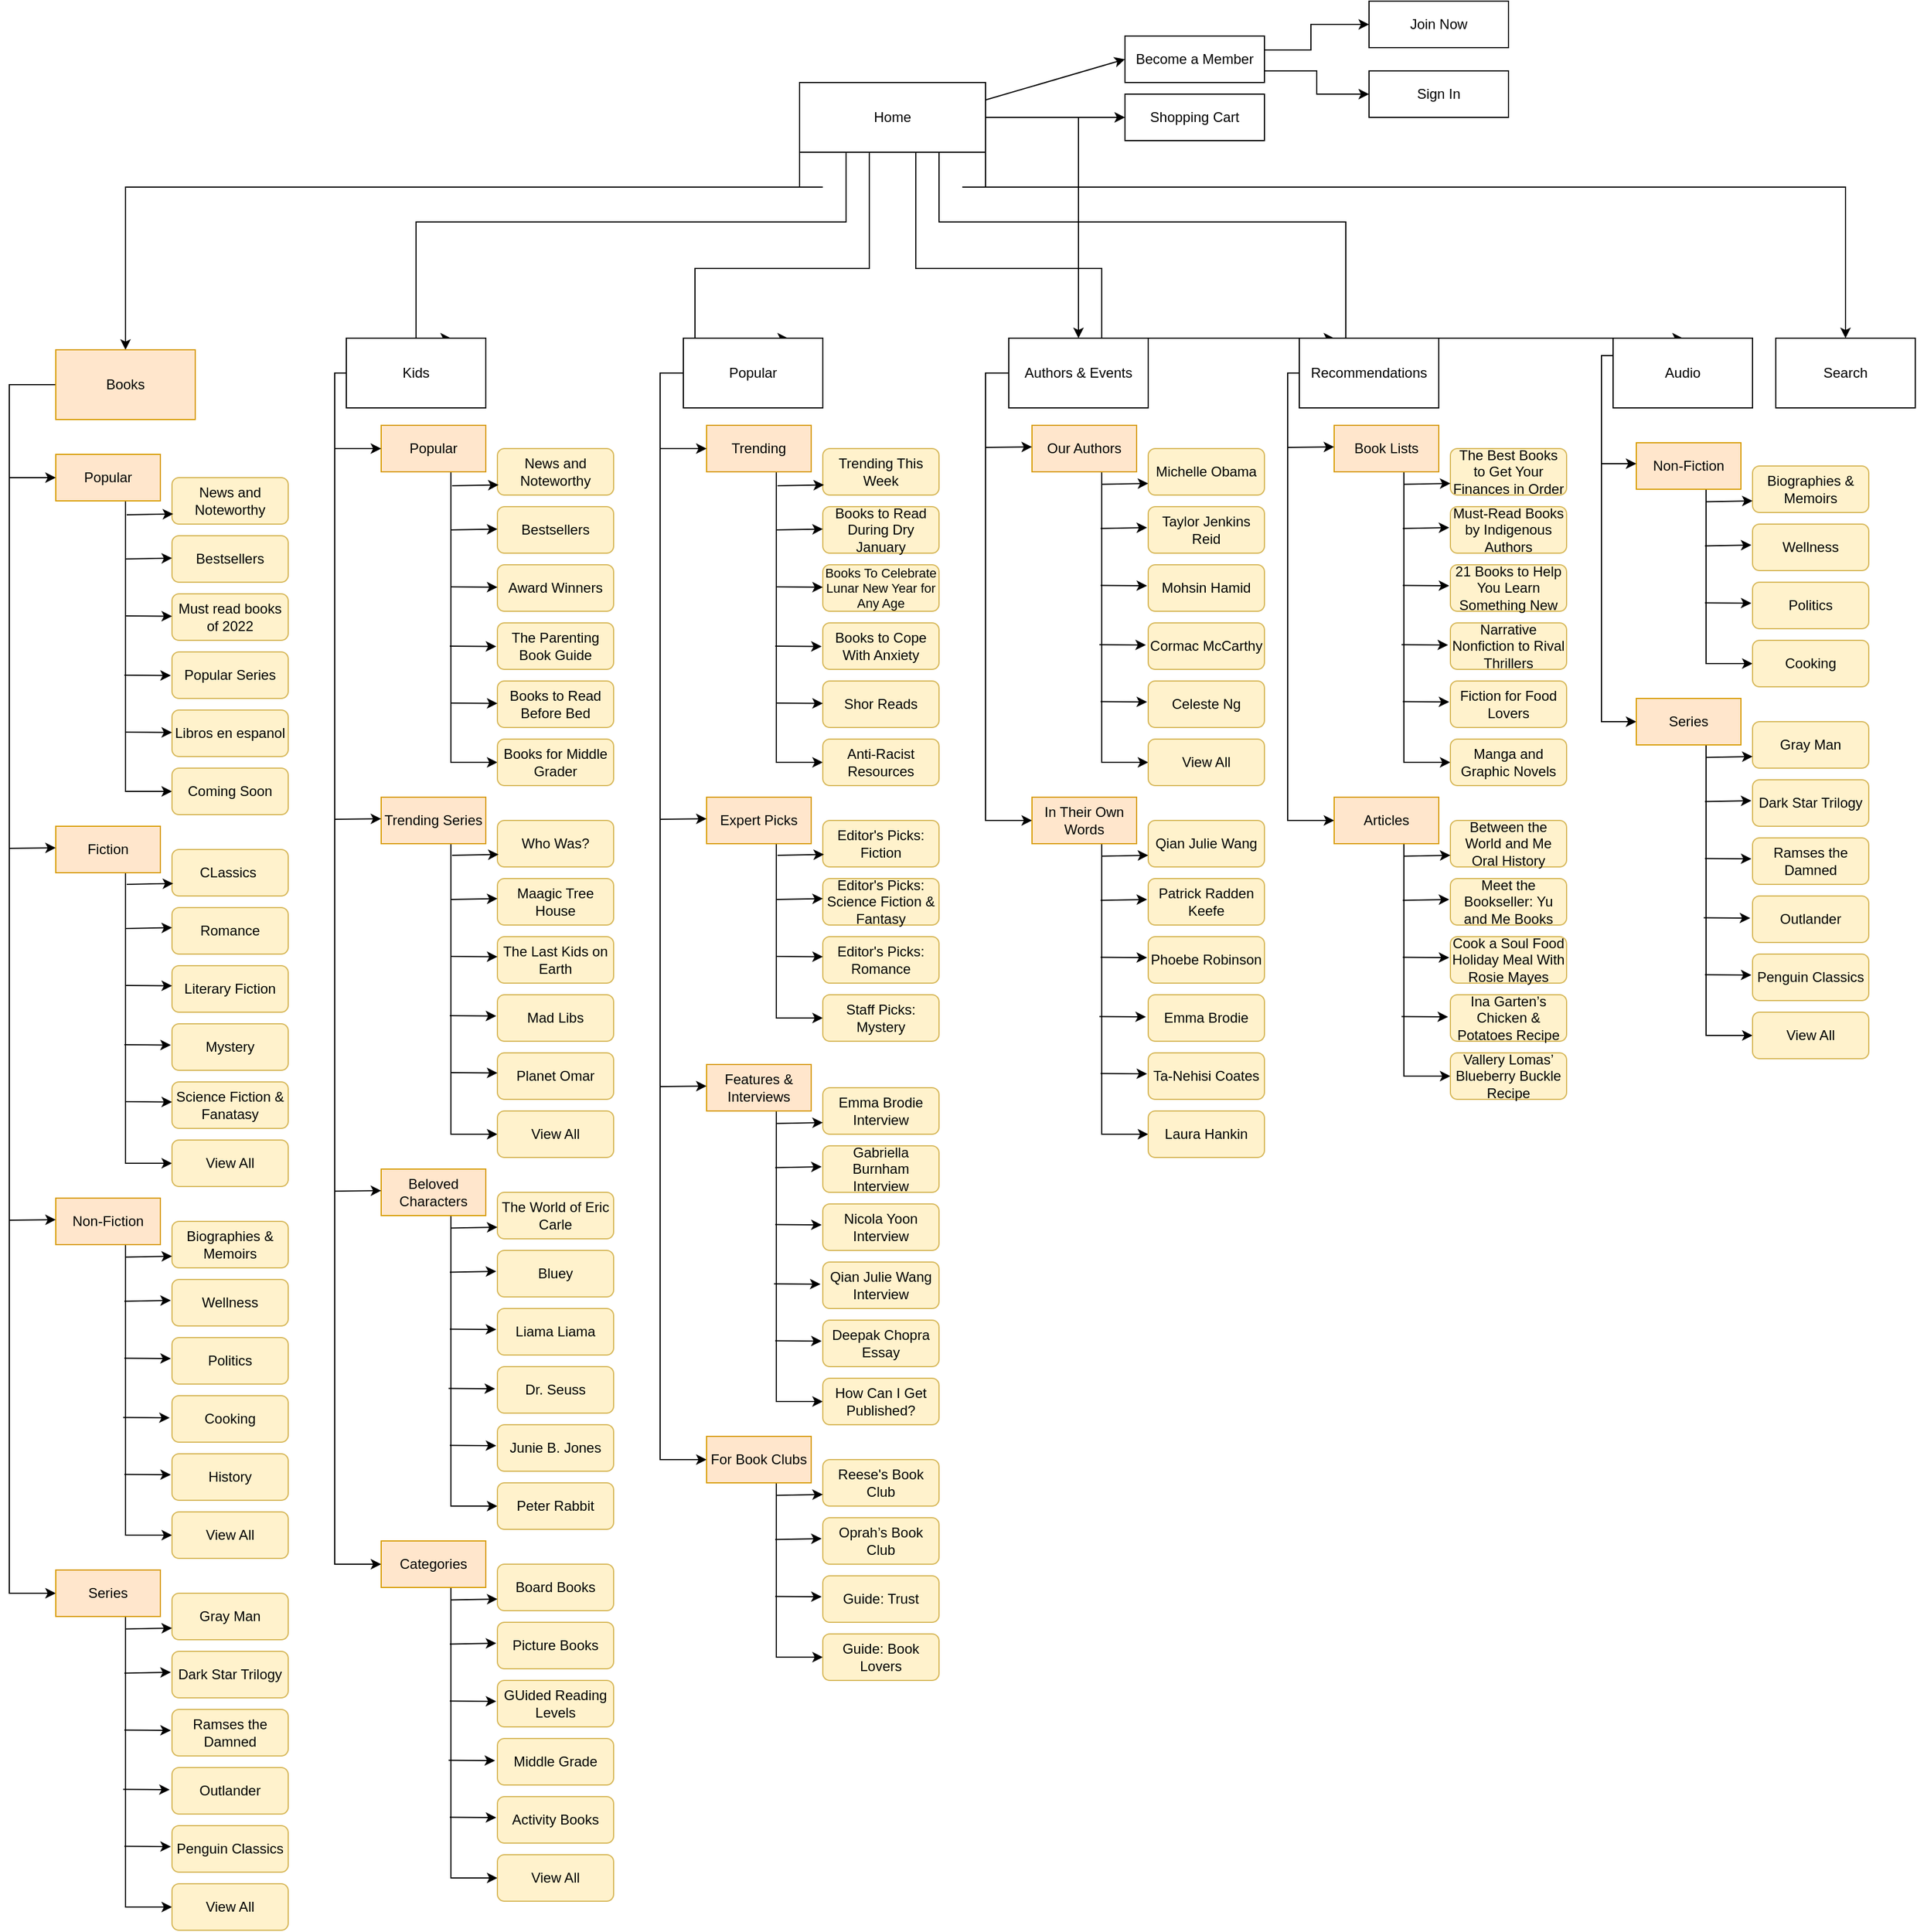 <mxfile version="20.8.10" type="github">
  <diagram name="Page-1" id="6nl35vsLAsva88mgKixI">
    <mxGraphModel dx="1763" dy="1570" grid="1" gridSize="10" guides="1" tooltips="1" connect="1" arrows="1" fold="1" page="1" pageScale="1" pageWidth="850" pageHeight="1100" math="0" shadow="0">
      <root>
        <mxCell id="0" />
        <mxCell id="1" parent="0" />
        <mxCell id="sVJqD786YdZGdAk7iiqr-3" value="" style="edgeStyle=orthogonalEdgeStyle;rounded=0;orthogonalLoop=1;jettySize=auto;html=1;" parent="1" source="sVJqD786YdZGdAk7iiqr-1" target="sVJqD786YdZGdAk7iiqr-2" edge="1">
          <mxGeometry relative="1" as="geometry" />
        </mxCell>
        <mxCell id="sVJqD786YdZGdAk7iiqr-17" style="edgeStyle=orthogonalEdgeStyle;rounded=0;orthogonalLoop=1;jettySize=auto;html=1;exitX=0;exitY=0.5;exitDx=0;exitDy=0;entryX=0.75;entryY=0;entryDx=0;entryDy=0;" parent="1" source="sVJqD786YdZGdAk7iiqr-1" target="sVJqD786YdZGdAk7iiqr-4" edge="1">
          <mxGeometry relative="1" as="geometry">
            <Array as="points">
              <mxPoint x="-60" y="-980" />
              <mxPoint x="-60" y="-850" />
              <mxPoint x="-210" y="-850" />
              <mxPoint x="-210" y="-790" />
            </Array>
          </mxGeometry>
        </mxCell>
        <mxCell id="sVJqD786YdZGdAk7iiqr-19" style="edgeStyle=orthogonalEdgeStyle;rounded=0;orthogonalLoop=1;jettySize=auto;html=1;exitX=0;exitY=0.5;exitDx=0;exitDy=0;entryX=0.75;entryY=0;entryDx=0;entryDy=0;" parent="1" source="sVJqD786YdZGdAk7iiqr-1" target="sVJqD786YdZGdAk7iiqr-6" edge="1">
          <mxGeometry relative="1" as="geometry">
            <Array as="points">
              <mxPoint x="-80" y="-980" />
              <mxPoint x="-80" y="-890" />
              <mxPoint x="-450" y="-890" />
              <mxPoint x="-450" y="-790" />
            </Array>
          </mxGeometry>
        </mxCell>
        <mxCell id="sVJqD786YdZGdAk7iiqr-21" style="edgeStyle=orthogonalEdgeStyle;rounded=0;orthogonalLoop=1;jettySize=auto;html=1;exitX=0;exitY=0.25;exitDx=0;exitDy=0;entryX=0.5;entryY=0;entryDx=0;entryDy=0;" parent="1" source="sVJqD786YdZGdAk7iiqr-1" target="sVJqD786YdZGdAk7iiqr-8" edge="1">
          <mxGeometry relative="1" as="geometry">
            <Array as="points">
              <mxPoint x="-100" y="-920" />
              <mxPoint x="-690" y="-920" />
            </Array>
          </mxGeometry>
        </mxCell>
        <mxCell id="sVJqD786YdZGdAk7iiqr-23" style="edgeStyle=orthogonalEdgeStyle;rounded=0;orthogonalLoop=1;jettySize=auto;html=1;exitX=1;exitY=0.5;exitDx=0;exitDy=0;entryX=0.25;entryY=0;entryDx=0;entryDy=0;" parent="1" source="sVJqD786YdZGdAk7iiqr-1" target="sVJqD786YdZGdAk7iiqr-10" edge="1">
          <mxGeometry relative="1" as="geometry">
            <Array as="points">
              <mxPoint x="-20" y="-980" />
              <mxPoint x="-20" y="-850" />
              <mxPoint x="140" y="-850" />
              <mxPoint x="140" y="-790" />
            </Array>
          </mxGeometry>
        </mxCell>
        <mxCell id="sVJqD786YdZGdAk7iiqr-26" style="edgeStyle=orthogonalEdgeStyle;rounded=0;orthogonalLoop=1;jettySize=auto;html=1;exitX=1;exitY=0.5;exitDx=0;exitDy=0;entryX=0.5;entryY=0;entryDx=0;entryDy=0;" parent="1" source="sVJqD786YdZGdAk7iiqr-1" target="sVJqD786YdZGdAk7iiqr-12" edge="1">
          <mxGeometry relative="1" as="geometry">
            <Array as="points">
              <mxPoint y="-980" />
              <mxPoint y="-890" />
              <mxPoint x="350" y="-890" />
            </Array>
          </mxGeometry>
        </mxCell>
        <mxCell id="sVJqD786YdZGdAk7iiqr-28" style="edgeStyle=orthogonalEdgeStyle;rounded=0;orthogonalLoop=1;jettySize=auto;html=1;exitX=1;exitY=0;exitDx=0;exitDy=0;entryX=0.5;entryY=0;entryDx=0;entryDy=0;" parent="1" source="sVJqD786YdZGdAk7iiqr-1" target="sVJqD786YdZGdAk7iiqr-14" edge="1">
          <mxGeometry relative="1" as="geometry">
            <Array as="points">
              <mxPoint x="20" y="-920" />
              <mxPoint x="560" y="-920" />
            </Array>
          </mxGeometry>
        </mxCell>
        <mxCell id="sVJqD786YdZGdAk7iiqr-37" style="rounded=0;orthogonalLoop=1;jettySize=auto;html=1;exitX=1;exitY=0.25;exitDx=0;exitDy=0;entryX=0;entryY=0.5;entryDx=0;entryDy=0;" parent="1" source="sVJqD786YdZGdAk7iiqr-1" target="sVJqD786YdZGdAk7iiqr-40" edge="1">
          <mxGeometry relative="1" as="geometry">
            <mxPoint x="140" y="-1060" as="targetPoint" />
          </mxGeometry>
        </mxCell>
        <mxCell id="sVJqD786YdZGdAk7iiqr-38" style="edgeStyle=none;rounded=0;orthogonalLoop=1;jettySize=auto;html=1;exitX=1;exitY=0.5;exitDx=0;exitDy=0;entryX=0;entryY=0.5;entryDx=0;entryDy=0;" parent="1" source="sVJqD786YdZGdAk7iiqr-1" target="sVJqD786YdZGdAk7iiqr-41" edge="1">
          <mxGeometry relative="1" as="geometry">
            <mxPoint x="150" y="-980.333" as="targetPoint" />
          </mxGeometry>
        </mxCell>
        <mxCell id="sVJqD786YdZGdAk7iiqr-1" value="Home" style="rounded=0;whiteSpace=wrap;html=1;" parent="1" vertex="1">
          <mxGeometry x="-120" y="-1010" width="160" height="60" as="geometry" />
        </mxCell>
        <mxCell id="sVJqD786YdZGdAk7iiqr-359" style="edgeStyle=elbowEdgeStyle;rounded=0;orthogonalLoop=1;jettySize=auto;html=1;exitX=0;exitY=0.5;exitDx=0;exitDy=0;entryX=0;entryY=0.5;entryDx=0;entryDy=0;shadow=0;" parent="1" source="sVJqD786YdZGdAk7iiqr-2" target="sVJqD786YdZGdAk7iiqr-274" edge="1">
          <mxGeometry relative="1" as="geometry">
            <Array as="points">
              <mxPoint x="40" y="-560" />
            </Array>
          </mxGeometry>
        </mxCell>
        <mxCell id="sVJqD786YdZGdAk7iiqr-2" value="Authors &amp;amp; Events" style="rounded=0;whiteSpace=wrap;html=1;" parent="1" vertex="1">
          <mxGeometry x="60" y="-790" width="120" height="60" as="geometry" />
        </mxCell>
        <mxCell id="sVJqD786YdZGdAk7iiqr-356" style="edgeStyle=elbowEdgeStyle;rounded=0;orthogonalLoop=1;jettySize=auto;html=1;exitX=0;exitY=0.5;exitDx=0;exitDy=0;entryX=0;entryY=0.5;entryDx=0;entryDy=0;shadow=0;" parent="1" source="sVJqD786YdZGdAk7iiqr-4" target="sVJqD786YdZGdAk7iiqr-234" edge="1">
          <mxGeometry relative="1" as="geometry">
            <Array as="points">
              <mxPoint x="-240" y="-240" />
            </Array>
          </mxGeometry>
        </mxCell>
        <mxCell id="sVJqD786YdZGdAk7iiqr-4" value="Popular" style="rounded=0;whiteSpace=wrap;html=1;" parent="1" vertex="1">
          <mxGeometry x="-220" y="-790" width="120" height="60" as="geometry" />
        </mxCell>
        <mxCell id="sVJqD786YdZGdAk7iiqr-354" style="edgeStyle=elbowEdgeStyle;rounded=0;orthogonalLoop=1;jettySize=auto;html=1;exitX=0;exitY=0.5;exitDx=0;exitDy=0;entryX=0;entryY=0.5;entryDx=0;entryDy=0;shadow=0;" parent="1" source="sVJqD786YdZGdAk7iiqr-6" target="sVJqD786YdZGdAk7iiqr-178" edge="1">
          <mxGeometry relative="1" as="geometry">
            <Array as="points">
              <mxPoint x="-520" y="-240" />
            </Array>
          </mxGeometry>
        </mxCell>
        <mxCell id="sVJqD786YdZGdAk7iiqr-6" value="Kids" style="rounded=0;whiteSpace=wrap;html=1;" parent="1" vertex="1">
          <mxGeometry x="-510" y="-790" width="120" height="60" as="geometry" />
        </mxCell>
        <mxCell id="sVJqD786YdZGdAk7iiqr-98" style="edgeStyle=elbowEdgeStyle;rounded=0;orthogonalLoop=1;jettySize=auto;html=1;exitX=0;exitY=0.5;exitDx=0;exitDy=0;entryX=0;entryY=0.5;entryDx=0;entryDy=0;shadow=0;" parent="1" source="sVJqD786YdZGdAk7iiqr-8" target="sVJqD786YdZGdAk7iiqr-81" edge="1">
          <mxGeometry relative="1" as="geometry">
            <Array as="points">
              <mxPoint x="-800" y="100" />
              <mxPoint x="-800" y="-162" />
            </Array>
          </mxGeometry>
        </mxCell>
        <mxCell id="sVJqD786YdZGdAk7iiqr-8" value="Books" style="rounded=0;whiteSpace=wrap;html=1;fillColor=#ffe6cc;strokeColor=#d79b00;" parent="1" vertex="1">
          <mxGeometry x="-760" y="-780" width="120" height="60" as="geometry" />
        </mxCell>
        <mxCell id="sVJqD786YdZGdAk7iiqr-361" style="edgeStyle=elbowEdgeStyle;rounded=0;orthogonalLoop=1;jettySize=auto;html=1;exitX=0;exitY=0.5;exitDx=0;exitDy=0;entryX=0;entryY=0.5;entryDx=0;entryDy=0;shadow=0;" parent="1" source="sVJqD786YdZGdAk7iiqr-10" target="sVJqD786YdZGdAk7iiqr-302" edge="1">
          <mxGeometry relative="1" as="geometry">
            <Array as="points">
              <mxPoint x="300" y="-580" />
            </Array>
          </mxGeometry>
        </mxCell>
        <mxCell id="sVJqD786YdZGdAk7iiqr-10" value="Recommendations" style="rounded=0;whiteSpace=wrap;html=1;" parent="1" vertex="1">
          <mxGeometry x="310" y="-790" width="120" height="60" as="geometry" />
        </mxCell>
        <mxCell id="sVJqD786YdZGdAk7iiqr-363" style="edgeStyle=elbowEdgeStyle;rounded=0;orthogonalLoop=1;jettySize=auto;html=1;exitX=0;exitY=0.25;exitDx=0;exitDy=0;entryX=0;entryY=0.5;entryDx=0;entryDy=0;shadow=0;" parent="1" source="sVJqD786YdZGdAk7iiqr-12" target="sVJqD786YdZGdAk7iiqr-329" edge="1">
          <mxGeometry relative="1" as="geometry">
            <Array as="points">
              <mxPoint x="570" y="-620" />
            </Array>
          </mxGeometry>
        </mxCell>
        <mxCell id="sVJqD786YdZGdAk7iiqr-12" value="Audio" style="rounded=0;whiteSpace=wrap;html=1;" parent="1" vertex="1">
          <mxGeometry x="580" y="-790" width="120" height="60" as="geometry" />
        </mxCell>
        <mxCell id="sVJqD786YdZGdAk7iiqr-14" value="Search" style="rounded=0;whiteSpace=wrap;html=1;" parent="1" vertex="1">
          <mxGeometry x="720" y="-790" width="120" height="60" as="geometry" />
        </mxCell>
        <mxCell id="sVJqD786YdZGdAk7iiqr-49" style="rounded=0;orthogonalLoop=1;jettySize=auto;html=1;exitX=1;exitY=0.5;exitDx=0;exitDy=0;edgeStyle=elbowEdgeStyle;" parent="1" edge="1">
          <mxGeometry relative="1" as="geometry">
            <mxPoint x="370" y="-1060" as="targetPoint" />
            <mxPoint x="280" y="-1038" as="sourcePoint" />
            <Array as="points">
              <mxPoint x="320" y="-1058" />
            </Array>
          </mxGeometry>
        </mxCell>
        <mxCell id="sVJqD786YdZGdAk7iiqr-40" value="Become a Member" style="rounded=0;whiteSpace=wrap;html=1;" parent="1" vertex="1">
          <mxGeometry x="160" y="-1050" width="120" height="40" as="geometry" />
        </mxCell>
        <mxCell id="sVJqD786YdZGdAk7iiqr-41" value="Shopping Cart" style="rounded=0;whiteSpace=wrap;html=1;" parent="1" vertex="1">
          <mxGeometry x="160" y="-1000" width="120" height="40" as="geometry" />
        </mxCell>
        <mxCell id="sVJqD786YdZGdAk7iiqr-50" style="rounded=0;orthogonalLoop=1;jettySize=auto;html=1;exitX=1;exitY=0.75;exitDx=0;exitDy=0;edgeStyle=elbowEdgeStyle;shadow=0;" parent="1" source="sVJqD786YdZGdAk7iiqr-40" edge="1">
          <mxGeometry relative="1" as="geometry">
            <mxPoint x="370" y="-1000" as="targetPoint" />
            <mxPoint x="270" y="-1020.0" as="sourcePoint" />
            <Array as="points" />
          </mxGeometry>
        </mxCell>
        <mxCell id="sVJqD786YdZGdAk7iiqr-51" value="Join Now" style="rounded=0;whiteSpace=wrap;html=1;" parent="1" vertex="1">
          <mxGeometry x="370" y="-1080" width="120" height="40" as="geometry" />
        </mxCell>
        <mxCell id="sVJqD786YdZGdAk7iiqr-52" value="Sign In" style="rounded=0;whiteSpace=wrap;html=1;" parent="1" vertex="1">
          <mxGeometry x="370" y="-1020" width="120" height="40" as="geometry" />
        </mxCell>
        <mxCell id="sVJqD786YdZGdAk7iiqr-103" style="edgeStyle=elbowEdgeStyle;rounded=0;orthogonalLoop=1;jettySize=auto;html=1;exitX=0.75;exitY=1;exitDx=0;exitDy=0;entryX=0;entryY=0.5;entryDx=0;entryDy=0;shadow=0;" parent="1" source="sVJqD786YdZGdAk7iiqr-56" target="sVJqD786YdZGdAk7iiqr-72" edge="1">
          <mxGeometry relative="1" as="geometry">
            <Array as="points">
              <mxPoint x="-700" y="-540" />
              <mxPoint x="-700" y="-520" />
            </Array>
          </mxGeometry>
        </mxCell>
        <mxCell id="sVJqD786YdZGdAk7iiqr-56" value="Popular" style="rounded=0;whiteSpace=wrap;html=1;fillColor=#ffe6cc;strokeColor=#d79b00;" parent="1" vertex="1">
          <mxGeometry x="-760" y="-690" width="90" height="40" as="geometry" />
        </mxCell>
        <mxCell id="sVJqD786YdZGdAk7iiqr-128" style="edgeStyle=elbowEdgeStyle;rounded=0;orthogonalLoop=1;jettySize=auto;html=1;exitX=0.5;exitY=1;exitDx=0;exitDy=0;entryX=0;entryY=0.5;entryDx=0;entryDy=0;shadow=0;" parent="1" source="sVJqD786YdZGdAk7iiqr-57" target="sVJqD786YdZGdAk7iiqr-80" edge="1">
          <mxGeometry relative="1" as="geometry">
            <Array as="points">
              <mxPoint x="-700" y="-200" />
            </Array>
          </mxGeometry>
        </mxCell>
        <mxCell id="sVJqD786YdZGdAk7iiqr-57" value="Fiction" style="rounded=0;whiteSpace=wrap;html=1;fillColor=#ffe6cc;strokeColor=#d79b00;" parent="1" vertex="1">
          <mxGeometry x="-760" y="-370" width="90" height="40" as="geometry" />
        </mxCell>
        <mxCell id="sVJqD786YdZGdAk7iiqr-144" style="edgeStyle=elbowEdgeStyle;rounded=0;orthogonalLoop=1;jettySize=auto;html=1;exitX=0.75;exitY=1;exitDx=0;exitDy=0;entryX=0;entryY=0.5;entryDx=0;entryDy=0;shadow=0;" parent="1" source="sVJqD786YdZGdAk7iiqr-58" target="sVJqD786YdZGdAk7iiqr-94" edge="1">
          <mxGeometry relative="1" as="geometry">
            <Array as="points">
              <mxPoint x="-700" y="120" />
            </Array>
          </mxGeometry>
        </mxCell>
        <mxCell id="sVJqD786YdZGdAk7iiqr-58" value="Non-Fiction" style="rounded=0;whiteSpace=wrap;html=1;fillColor=#ffe6cc;strokeColor=#d79b00;" parent="1" vertex="1">
          <mxGeometry x="-760" y="-50" width="90" height="40" as="geometry" />
        </mxCell>
        <mxCell id="sVJqD786YdZGdAk7iiqr-62" value="News and Noteworthy" style="rounded=1;whiteSpace=wrap;html=1;fillColor=#fff2cc;strokeColor=#d6b656;" parent="1" vertex="1">
          <mxGeometry x="-660" y="-670" width="100" height="40" as="geometry" />
        </mxCell>
        <mxCell id="sVJqD786YdZGdAk7iiqr-65" value="Bestsellers" style="rounded=1;whiteSpace=wrap;html=1;fillColor=#fff2cc;strokeColor=#d6b656;" parent="1" vertex="1">
          <mxGeometry x="-660" y="-620" width="100" height="40" as="geometry" />
        </mxCell>
        <mxCell id="sVJqD786YdZGdAk7iiqr-66" value="Must read books of 2022" style="rounded=1;whiteSpace=wrap;html=1;fillColor=#fff2cc;strokeColor=#d6b656;" parent="1" vertex="1">
          <mxGeometry x="-660" y="-570" width="100" height="40" as="geometry" />
        </mxCell>
        <mxCell id="sVJqD786YdZGdAk7iiqr-67" value="Popular Series" style="rounded=1;whiteSpace=wrap;html=1;fillColor=#fff2cc;strokeColor=#d6b656;" parent="1" vertex="1">
          <mxGeometry x="-660" y="-520" width="100" height="40" as="geometry" />
        </mxCell>
        <mxCell id="sVJqD786YdZGdAk7iiqr-71" value="Libros en espanol" style="rounded=1;whiteSpace=wrap;html=1;fillColor=#fff2cc;strokeColor=#d6b656;" parent="1" vertex="1">
          <mxGeometry x="-660" y="-470" width="100" height="40" as="geometry" />
        </mxCell>
        <mxCell id="sVJqD786YdZGdAk7iiqr-72" value="Coming Soon" style="rounded=1;whiteSpace=wrap;html=1;fillColor=#fff2cc;strokeColor=#d6b656;" parent="1" vertex="1">
          <mxGeometry x="-660" y="-420" width="100" height="40" as="geometry" />
        </mxCell>
        <mxCell id="sVJqD786YdZGdAk7iiqr-75" value="CLassics&lt;span style=&quot;white-space: pre;&quot;&gt; &lt;/span&gt;" style="rounded=1;whiteSpace=wrap;html=1;fillColor=#fff2cc;strokeColor=#d6b656;" parent="1" vertex="1">
          <mxGeometry x="-660" y="-350" width="100" height="40" as="geometry" />
        </mxCell>
        <mxCell id="sVJqD786YdZGdAk7iiqr-76" value="Romance" style="rounded=1;whiteSpace=wrap;html=1;fillColor=#fff2cc;strokeColor=#d6b656;" parent="1" vertex="1">
          <mxGeometry x="-660" y="-300" width="100" height="40" as="geometry" />
        </mxCell>
        <mxCell id="sVJqD786YdZGdAk7iiqr-77" value="Literary Fiction" style="rounded=1;whiteSpace=wrap;html=1;fillColor=#fff2cc;strokeColor=#d6b656;" parent="1" vertex="1">
          <mxGeometry x="-660" y="-250" width="100" height="40" as="geometry" />
        </mxCell>
        <mxCell id="sVJqD786YdZGdAk7iiqr-78" value="Mystery" style="rounded=1;whiteSpace=wrap;html=1;fillColor=#fff2cc;strokeColor=#d6b656;" parent="1" vertex="1">
          <mxGeometry x="-660" y="-200" width="100" height="40" as="geometry" />
        </mxCell>
        <mxCell id="sVJqD786YdZGdAk7iiqr-79" value="Science Fiction &amp;amp; Fanatasy" style="rounded=1;whiteSpace=wrap;html=1;fillColor=#fff2cc;strokeColor=#d6b656;" parent="1" vertex="1">
          <mxGeometry x="-660" y="-150" width="100" height="40" as="geometry" />
        </mxCell>
        <mxCell id="sVJqD786YdZGdAk7iiqr-80" value="View All" style="rounded=1;whiteSpace=wrap;html=1;fillColor=#fff2cc;strokeColor=#d6b656;" parent="1" vertex="1">
          <mxGeometry x="-660" y="-100" width="100" height="40" as="geometry" />
        </mxCell>
        <mxCell id="sVJqD786YdZGdAk7iiqr-158" style="edgeStyle=elbowEdgeStyle;rounded=0;orthogonalLoop=1;jettySize=auto;html=1;exitX=0.75;exitY=1;exitDx=0;exitDy=0;entryX=0;entryY=0.5;entryDx=0;entryDy=0;shadow=0;" parent="1" source="sVJqD786YdZGdAk7iiqr-81" target="sVJqD786YdZGdAk7iiqr-87" edge="1">
          <mxGeometry relative="1" as="geometry">
            <Array as="points">
              <mxPoint x="-700" y="440" />
            </Array>
          </mxGeometry>
        </mxCell>
        <mxCell id="sVJqD786YdZGdAk7iiqr-81" value="Series" style="rounded=0;whiteSpace=wrap;html=1;fillColor=#ffe6cc;strokeColor=#d79b00;" parent="1" vertex="1">
          <mxGeometry x="-760" y="270" width="90" height="40" as="geometry" />
        </mxCell>
        <mxCell id="sVJqD786YdZGdAk7iiqr-82" value="Gray Man" style="rounded=1;whiteSpace=wrap;html=1;fillColor=#fff2cc;strokeColor=#d6b656;" parent="1" vertex="1">
          <mxGeometry x="-660" y="290" width="100" height="40" as="geometry" />
        </mxCell>
        <mxCell id="sVJqD786YdZGdAk7iiqr-83" value="Dark Star Trilogy" style="rounded=1;whiteSpace=wrap;html=1;fillColor=#fff2cc;strokeColor=#d6b656;" parent="1" vertex="1">
          <mxGeometry x="-660" y="340" width="100" height="40" as="geometry" />
        </mxCell>
        <mxCell id="sVJqD786YdZGdAk7iiqr-84" value="Ramses the Damned" style="rounded=1;whiteSpace=wrap;html=1;fillColor=#fff2cc;strokeColor=#d6b656;" parent="1" vertex="1">
          <mxGeometry x="-660" y="390" width="100" height="40" as="geometry" />
        </mxCell>
        <mxCell id="sVJqD786YdZGdAk7iiqr-85" value="Outlander" style="rounded=1;whiteSpace=wrap;html=1;fillColor=#fff2cc;strokeColor=#d6b656;" parent="1" vertex="1">
          <mxGeometry x="-660" y="440" width="100" height="40" as="geometry" />
        </mxCell>
        <mxCell id="sVJqD786YdZGdAk7iiqr-86" value="Penguin Classics" style="rounded=1;whiteSpace=wrap;html=1;fillColor=#fff2cc;strokeColor=#d6b656;" parent="1" vertex="1">
          <mxGeometry x="-660" y="490" width="100" height="40" as="geometry" />
        </mxCell>
        <mxCell id="sVJqD786YdZGdAk7iiqr-87" value="View All" style="rounded=1;whiteSpace=wrap;html=1;fillColor=#fff2cc;strokeColor=#d6b656;" parent="1" vertex="1">
          <mxGeometry x="-660" y="540" width="100" height="40" as="geometry" />
        </mxCell>
        <mxCell id="sVJqD786YdZGdAk7iiqr-89" value="Biographies &amp;amp; Memoirs" style="rounded=1;whiteSpace=wrap;html=1;fillColor=#fff2cc;strokeColor=#d6b656;" parent="1" vertex="1">
          <mxGeometry x="-660" y="-30" width="100" height="40" as="geometry" />
        </mxCell>
        <mxCell id="sVJqD786YdZGdAk7iiqr-90" value="Wellness" style="rounded=1;whiteSpace=wrap;html=1;fillColor=#fff2cc;strokeColor=#d6b656;" parent="1" vertex="1">
          <mxGeometry x="-660" y="20" width="100" height="40" as="geometry" />
        </mxCell>
        <mxCell id="sVJqD786YdZGdAk7iiqr-91" value="Politics" style="rounded=1;whiteSpace=wrap;html=1;fillColor=#fff2cc;strokeColor=#d6b656;" parent="1" vertex="1">
          <mxGeometry x="-660" y="70" width="100" height="40" as="geometry" />
        </mxCell>
        <mxCell id="sVJqD786YdZGdAk7iiqr-92" value="Cooking" style="rounded=1;whiteSpace=wrap;html=1;fillColor=#fff2cc;strokeColor=#d6b656;" parent="1" vertex="1">
          <mxGeometry x="-660" y="120" width="100" height="40" as="geometry" />
        </mxCell>
        <mxCell id="sVJqD786YdZGdAk7iiqr-93" value="History" style="rounded=1;whiteSpace=wrap;html=1;fillColor=#fff2cc;strokeColor=#d6b656;" parent="1" vertex="1">
          <mxGeometry x="-660" y="170" width="100" height="40" as="geometry" />
        </mxCell>
        <mxCell id="sVJqD786YdZGdAk7iiqr-94" value="View All" style="rounded=1;whiteSpace=wrap;html=1;fillColor=#fff2cc;strokeColor=#d6b656;" parent="1" vertex="1">
          <mxGeometry x="-660" y="220" width="100" height="40" as="geometry" />
        </mxCell>
        <mxCell id="sVJqD786YdZGdAk7iiqr-95" value="" style="endArrow=classic;html=1;rounded=0;shadow=0;" parent="1" edge="1">
          <mxGeometry width="50" height="50" relative="1" as="geometry">
            <mxPoint x="-800" y="-670" as="sourcePoint" />
            <mxPoint x="-760" y="-670" as="targetPoint" />
          </mxGeometry>
        </mxCell>
        <mxCell id="sVJqD786YdZGdAk7iiqr-97" value="" style="endArrow=classic;html=1;rounded=0;shadow=0;" parent="1" edge="1">
          <mxGeometry width="50" height="50" relative="1" as="geometry">
            <mxPoint x="-800" y="-31" as="sourcePoint" />
            <mxPoint x="-760" y="-31.43" as="targetPoint" />
          </mxGeometry>
        </mxCell>
        <mxCell id="sVJqD786YdZGdAk7iiqr-99" value="" style="endArrow=classic;html=1;rounded=0;shadow=0;" parent="1" edge="1">
          <mxGeometry width="50" height="50" relative="1" as="geometry">
            <mxPoint x="-700" y="-600" as="sourcePoint" />
            <mxPoint x="-660" y="-600.71" as="targetPoint" />
          </mxGeometry>
        </mxCell>
        <mxCell id="sVJqD786YdZGdAk7iiqr-101" value="" style="endArrow=classic;html=1;rounded=0;shadow=0;" parent="1" edge="1">
          <mxGeometry width="50" height="50" relative="1" as="geometry">
            <mxPoint x="-800" y="-351" as="sourcePoint" />
            <mxPoint x="-760" y="-351.43" as="targetPoint" />
          </mxGeometry>
        </mxCell>
        <mxCell id="sVJqD786YdZGdAk7iiqr-102" value="" style="endArrow=classic;html=1;rounded=0;shadow=0;" parent="1" edge="1">
          <mxGeometry width="50" height="50" relative="1" as="geometry">
            <mxPoint x="-700" y="-451" as="sourcePoint" />
            <mxPoint x="-660" y="-450.71" as="targetPoint" />
          </mxGeometry>
        </mxCell>
        <mxCell id="sVJqD786YdZGdAk7iiqr-106" value="" style="endArrow=classic;html=1;rounded=0;shadow=0;" parent="1" edge="1">
          <mxGeometry width="50" height="50" relative="1" as="geometry">
            <mxPoint x="-701" y="-500" as="sourcePoint" />
            <mxPoint x="-661" y="-499.71" as="targetPoint" />
          </mxGeometry>
        </mxCell>
        <mxCell id="sVJqD786YdZGdAk7iiqr-108" value="" style="endArrow=classic;html=1;rounded=0;shadow=0;" parent="1" edge="1">
          <mxGeometry width="50" height="50" relative="1" as="geometry">
            <mxPoint x="-700" y="-551" as="sourcePoint" />
            <mxPoint x="-660" y="-550.71" as="targetPoint" />
          </mxGeometry>
        </mxCell>
        <mxCell id="sVJqD786YdZGdAk7iiqr-109" value="" style="endArrow=classic;html=1;rounded=0;shadow=0;" parent="1" edge="1">
          <mxGeometry width="50" height="50" relative="1" as="geometry">
            <mxPoint x="-699" y="-638" as="sourcePoint" />
            <mxPoint x="-659" y="-638.71" as="targetPoint" />
          </mxGeometry>
        </mxCell>
        <mxCell id="sVJqD786YdZGdAk7iiqr-121" value="" style="endArrow=classic;html=1;rounded=0;shadow=0;" parent="1" edge="1">
          <mxGeometry width="50" height="50" relative="1" as="geometry">
            <mxPoint x="-700" y="-282" as="sourcePoint" />
            <mxPoint x="-660" y="-282.71" as="targetPoint" />
          </mxGeometry>
        </mxCell>
        <mxCell id="sVJqD786YdZGdAk7iiqr-122" value="" style="endArrow=classic;html=1;rounded=0;shadow=0;" parent="1" edge="1">
          <mxGeometry width="50" height="50" relative="1" as="geometry">
            <mxPoint x="-700" y="-133" as="sourcePoint" />
            <mxPoint x="-660" y="-132.71" as="targetPoint" />
          </mxGeometry>
        </mxCell>
        <mxCell id="sVJqD786YdZGdAk7iiqr-123" value="" style="endArrow=classic;html=1;rounded=0;shadow=0;" parent="1" edge="1">
          <mxGeometry width="50" height="50" relative="1" as="geometry">
            <mxPoint x="-701" y="-182" as="sourcePoint" />
            <mxPoint x="-661" y="-181.71" as="targetPoint" />
          </mxGeometry>
        </mxCell>
        <mxCell id="sVJqD786YdZGdAk7iiqr-124" value="" style="endArrow=classic;html=1;rounded=0;shadow=0;" parent="1" edge="1">
          <mxGeometry width="50" height="50" relative="1" as="geometry">
            <mxPoint x="-700" y="-233" as="sourcePoint" />
            <mxPoint x="-660" y="-232.71" as="targetPoint" />
          </mxGeometry>
        </mxCell>
        <mxCell id="sVJqD786YdZGdAk7iiqr-125" value="" style="endArrow=classic;html=1;rounded=0;shadow=0;" parent="1" edge="1">
          <mxGeometry width="50" height="50" relative="1" as="geometry">
            <mxPoint x="-699" y="-320" as="sourcePoint" />
            <mxPoint x="-659" y="-320.71" as="targetPoint" />
          </mxGeometry>
        </mxCell>
        <mxCell id="sVJqD786YdZGdAk7iiqr-135" value="" style="endArrow=classic;html=1;rounded=0;shadow=0;" parent="1" edge="1">
          <mxGeometry width="50" height="50" relative="1" as="geometry">
            <mxPoint x="-701" y="38.71" as="sourcePoint" />
            <mxPoint x="-661" y="38" as="targetPoint" />
          </mxGeometry>
        </mxCell>
        <mxCell id="sVJqD786YdZGdAk7iiqr-136" value="" style="endArrow=classic;html=1;rounded=0;shadow=0;" parent="1" edge="1">
          <mxGeometry width="50" height="50" relative="1" as="geometry">
            <mxPoint x="-701" y="187.71" as="sourcePoint" />
            <mxPoint x="-661" y="188" as="targetPoint" />
          </mxGeometry>
        </mxCell>
        <mxCell id="sVJqD786YdZGdAk7iiqr-137" value="" style="endArrow=classic;html=1;rounded=0;shadow=0;" parent="1" edge="1">
          <mxGeometry width="50" height="50" relative="1" as="geometry">
            <mxPoint x="-702" y="138.71" as="sourcePoint" />
            <mxPoint x="-662" y="139.0" as="targetPoint" />
          </mxGeometry>
        </mxCell>
        <mxCell id="sVJqD786YdZGdAk7iiqr-138" value="" style="endArrow=classic;html=1;rounded=0;shadow=0;" parent="1" edge="1">
          <mxGeometry width="50" height="50" relative="1" as="geometry">
            <mxPoint x="-701" y="87.71" as="sourcePoint" />
            <mxPoint x="-661" y="88" as="targetPoint" />
          </mxGeometry>
        </mxCell>
        <mxCell id="sVJqD786YdZGdAk7iiqr-139" value="" style="endArrow=classic;html=1;rounded=0;shadow=0;" parent="1" edge="1">
          <mxGeometry width="50" height="50" relative="1" as="geometry">
            <mxPoint x="-700" y="0.71" as="sourcePoint" />
            <mxPoint x="-660" as="targetPoint" />
          </mxGeometry>
        </mxCell>
        <mxCell id="sVJqD786YdZGdAk7iiqr-149" value="" style="endArrow=classic;html=1;rounded=0;shadow=0;" parent="1" edge="1">
          <mxGeometry width="50" height="50" relative="1" as="geometry">
            <mxPoint x="-701" y="358.71" as="sourcePoint" />
            <mxPoint x="-661" y="358" as="targetPoint" />
          </mxGeometry>
        </mxCell>
        <mxCell id="sVJqD786YdZGdAk7iiqr-150" value="" style="endArrow=classic;html=1;rounded=0;shadow=0;" parent="1" edge="1">
          <mxGeometry width="50" height="50" relative="1" as="geometry">
            <mxPoint x="-701" y="507.71" as="sourcePoint" />
            <mxPoint x="-661" y="508" as="targetPoint" />
          </mxGeometry>
        </mxCell>
        <mxCell id="sVJqD786YdZGdAk7iiqr-151" value="" style="endArrow=classic;html=1;rounded=0;shadow=0;" parent="1" edge="1">
          <mxGeometry width="50" height="50" relative="1" as="geometry">
            <mxPoint x="-702" y="458.71" as="sourcePoint" />
            <mxPoint x="-662" y="459.0" as="targetPoint" />
          </mxGeometry>
        </mxCell>
        <mxCell id="sVJqD786YdZGdAk7iiqr-152" value="" style="endArrow=classic;html=1;rounded=0;shadow=0;" parent="1" edge="1">
          <mxGeometry width="50" height="50" relative="1" as="geometry">
            <mxPoint x="-701" y="407.71" as="sourcePoint" />
            <mxPoint x="-661" y="408" as="targetPoint" />
          </mxGeometry>
        </mxCell>
        <mxCell id="sVJqD786YdZGdAk7iiqr-153" value="" style="endArrow=classic;html=1;rounded=0;shadow=0;" parent="1" edge="1">
          <mxGeometry width="50" height="50" relative="1" as="geometry">
            <mxPoint x="-700" y="320.71" as="sourcePoint" />
            <mxPoint x="-660" y="320" as="targetPoint" />
          </mxGeometry>
        </mxCell>
        <mxCell id="sVJqD786YdZGdAk7iiqr-159" style="edgeStyle=elbowEdgeStyle;rounded=0;orthogonalLoop=1;jettySize=auto;html=1;exitX=0.75;exitY=1;exitDx=0;exitDy=0;entryX=0;entryY=0.5;entryDx=0;entryDy=0;shadow=0;" parent="1" source="sVJqD786YdZGdAk7iiqr-160" target="sVJqD786YdZGdAk7iiqr-170" edge="1">
          <mxGeometry relative="1" as="geometry">
            <Array as="points">
              <mxPoint x="-420" y="-565" />
              <mxPoint x="-420" y="-545" />
            </Array>
          </mxGeometry>
        </mxCell>
        <mxCell id="sVJqD786YdZGdAk7iiqr-160" value="Popular" style="rounded=0;whiteSpace=wrap;html=1;fillColor=#ffe6cc;strokeColor=#d79b00;" parent="1" vertex="1">
          <mxGeometry x="-480" y="-715" width="90" height="40" as="geometry" />
        </mxCell>
        <mxCell id="sVJqD786YdZGdAk7iiqr-161" style="edgeStyle=elbowEdgeStyle;rounded=0;orthogonalLoop=1;jettySize=auto;html=1;exitX=0.5;exitY=1;exitDx=0;exitDy=0;entryX=0;entryY=0.5;entryDx=0;entryDy=0;shadow=0;" parent="1" source="sVJqD786YdZGdAk7iiqr-162" target="sVJqD786YdZGdAk7iiqr-176" edge="1">
          <mxGeometry relative="1" as="geometry">
            <Array as="points">
              <mxPoint x="-420" y="-225" />
            </Array>
          </mxGeometry>
        </mxCell>
        <mxCell id="sVJqD786YdZGdAk7iiqr-162" value="Trending Series" style="rounded=0;whiteSpace=wrap;html=1;fillColor=#ffe6cc;strokeColor=#d79b00;" parent="1" vertex="1">
          <mxGeometry x="-480" y="-395" width="90" height="40" as="geometry" />
        </mxCell>
        <mxCell id="sVJqD786YdZGdAk7iiqr-163" style="edgeStyle=elbowEdgeStyle;rounded=0;orthogonalLoop=1;jettySize=auto;html=1;exitX=0.75;exitY=1;exitDx=0;exitDy=0;entryX=0;entryY=0.5;entryDx=0;entryDy=0;shadow=0;" parent="1" source="sVJqD786YdZGdAk7iiqr-164" target="sVJqD786YdZGdAk7iiqr-190" edge="1">
          <mxGeometry relative="1" as="geometry">
            <Array as="points">
              <mxPoint x="-420" y="95" />
            </Array>
          </mxGeometry>
        </mxCell>
        <mxCell id="sVJqD786YdZGdAk7iiqr-164" value="Beloved Characters" style="rounded=0;whiteSpace=wrap;html=1;fillColor=#ffe6cc;strokeColor=#d79b00;" parent="1" vertex="1">
          <mxGeometry x="-480" y="-75" width="90" height="40" as="geometry" />
        </mxCell>
        <mxCell id="sVJqD786YdZGdAk7iiqr-165" value="News and Noteworthy" style="rounded=1;whiteSpace=wrap;html=1;fillColor=#fff2cc;strokeColor=#d6b656;" parent="1" vertex="1">
          <mxGeometry x="-380" y="-695" width="100" height="40" as="geometry" />
        </mxCell>
        <mxCell id="sVJqD786YdZGdAk7iiqr-166" value="Bestsellers" style="rounded=1;whiteSpace=wrap;html=1;fillColor=#fff2cc;strokeColor=#d6b656;" parent="1" vertex="1">
          <mxGeometry x="-380" y="-645" width="100" height="40" as="geometry" />
        </mxCell>
        <mxCell id="sVJqD786YdZGdAk7iiqr-167" value="Award Winners" style="rounded=1;whiteSpace=wrap;html=1;fillColor=#fff2cc;strokeColor=#d6b656;" parent="1" vertex="1">
          <mxGeometry x="-380" y="-595" width="100" height="40" as="geometry" />
        </mxCell>
        <mxCell id="sVJqD786YdZGdAk7iiqr-168" value="The Parenting Book Guide" style="rounded=1;whiteSpace=wrap;html=1;fillColor=#fff2cc;strokeColor=#d6b656;" parent="1" vertex="1">
          <mxGeometry x="-380" y="-545" width="100" height="40" as="geometry" />
        </mxCell>
        <mxCell id="sVJqD786YdZGdAk7iiqr-169" value="Books to Read Before Bed" style="rounded=1;whiteSpace=wrap;html=1;fillColor=#fff2cc;strokeColor=#d6b656;" parent="1" vertex="1">
          <mxGeometry x="-380" y="-495" width="100" height="40" as="geometry" />
        </mxCell>
        <mxCell id="sVJqD786YdZGdAk7iiqr-170" value="Books for Middle Grader" style="rounded=1;whiteSpace=wrap;html=1;fillColor=#fff2cc;strokeColor=#d6b656;" parent="1" vertex="1">
          <mxGeometry x="-380" y="-445" width="100" height="40" as="geometry" />
        </mxCell>
        <mxCell id="sVJqD786YdZGdAk7iiqr-171" value="Who Was?" style="rounded=1;whiteSpace=wrap;html=1;fillColor=#fff2cc;strokeColor=#d6b656;" parent="1" vertex="1">
          <mxGeometry x="-380" y="-375" width="100" height="40" as="geometry" />
        </mxCell>
        <mxCell id="sVJqD786YdZGdAk7iiqr-172" value="Maagic Tree House" style="rounded=1;whiteSpace=wrap;html=1;fillColor=#fff2cc;strokeColor=#d6b656;" parent="1" vertex="1">
          <mxGeometry x="-380" y="-325" width="100" height="40" as="geometry" />
        </mxCell>
        <mxCell id="sVJqD786YdZGdAk7iiqr-173" value="The Last Kids on Earth" style="rounded=1;whiteSpace=wrap;html=1;fillColor=#fff2cc;strokeColor=#d6b656;" parent="1" vertex="1">
          <mxGeometry x="-380" y="-275" width="100" height="40" as="geometry" />
        </mxCell>
        <mxCell id="sVJqD786YdZGdAk7iiqr-174" value="Mad Libs" style="rounded=1;whiteSpace=wrap;html=1;fillColor=#fff2cc;strokeColor=#d6b656;" parent="1" vertex="1">
          <mxGeometry x="-380" y="-225" width="100" height="40" as="geometry" />
        </mxCell>
        <mxCell id="sVJqD786YdZGdAk7iiqr-175" value="Planet Omar" style="rounded=1;whiteSpace=wrap;html=1;fillColor=#fff2cc;strokeColor=#d6b656;" parent="1" vertex="1">
          <mxGeometry x="-380" y="-175" width="100" height="40" as="geometry" />
        </mxCell>
        <mxCell id="sVJqD786YdZGdAk7iiqr-176" value="View All" style="rounded=1;whiteSpace=wrap;html=1;fillColor=#fff2cc;strokeColor=#d6b656;" parent="1" vertex="1">
          <mxGeometry x="-380" y="-125" width="100" height="40" as="geometry" />
        </mxCell>
        <mxCell id="sVJqD786YdZGdAk7iiqr-177" style="edgeStyle=elbowEdgeStyle;rounded=0;orthogonalLoop=1;jettySize=auto;html=1;exitX=0.75;exitY=1;exitDx=0;exitDy=0;entryX=0;entryY=0.5;entryDx=0;entryDy=0;shadow=0;" parent="1" source="sVJqD786YdZGdAk7iiqr-178" target="sVJqD786YdZGdAk7iiqr-184" edge="1">
          <mxGeometry relative="1" as="geometry">
            <Array as="points">
              <mxPoint x="-420" y="415" />
            </Array>
          </mxGeometry>
        </mxCell>
        <mxCell id="sVJqD786YdZGdAk7iiqr-178" value="Categories" style="rounded=0;whiteSpace=wrap;html=1;fillColor=#ffe6cc;strokeColor=#d79b00;" parent="1" vertex="1">
          <mxGeometry x="-480" y="245" width="90" height="40" as="geometry" />
        </mxCell>
        <mxCell id="sVJqD786YdZGdAk7iiqr-179" value="Board Books" style="rounded=1;whiteSpace=wrap;html=1;fillColor=#fff2cc;strokeColor=#d6b656;" parent="1" vertex="1">
          <mxGeometry x="-380" y="265" width="100" height="40" as="geometry" />
        </mxCell>
        <mxCell id="sVJqD786YdZGdAk7iiqr-180" value="Picture Books" style="rounded=1;whiteSpace=wrap;html=1;fillColor=#fff2cc;strokeColor=#d6b656;" parent="1" vertex="1">
          <mxGeometry x="-380" y="315" width="100" height="40" as="geometry" />
        </mxCell>
        <mxCell id="sVJqD786YdZGdAk7iiqr-181" value="GUided Reading Levels" style="rounded=1;whiteSpace=wrap;html=1;fillColor=#fff2cc;strokeColor=#d6b656;" parent="1" vertex="1">
          <mxGeometry x="-380" y="365" width="100" height="40" as="geometry" />
        </mxCell>
        <mxCell id="sVJqD786YdZGdAk7iiqr-182" value="Middle Grade" style="rounded=1;whiteSpace=wrap;html=1;fillColor=#fff2cc;strokeColor=#d6b656;" parent="1" vertex="1">
          <mxGeometry x="-380" y="415" width="100" height="40" as="geometry" />
        </mxCell>
        <mxCell id="sVJqD786YdZGdAk7iiqr-183" value="Activity Books" style="rounded=1;whiteSpace=wrap;html=1;fillColor=#fff2cc;strokeColor=#d6b656;" parent="1" vertex="1">
          <mxGeometry x="-380" y="465" width="100" height="40" as="geometry" />
        </mxCell>
        <mxCell id="sVJqD786YdZGdAk7iiqr-184" value="View All" style="rounded=1;whiteSpace=wrap;html=1;fillColor=#fff2cc;strokeColor=#d6b656;" parent="1" vertex="1">
          <mxGeometry x="-380" y="515" width="100" height="40" as="geometry" />
        </mxCell>
        <mxCell id="sVJqD786YdZGdAk7iiqr-185" value="The World of Eric Carle" style="rounded=1;whiteSpace=wrap;html=1;fillColor=#fff2cc;strokeColor=#d6b656;" parent="1" vertex="1">
          <mxGeometry x="-380" y="-55" width="100" height="40" as="geometry" />
        </mxCell>
        <mxCell id="sVJqD786YdZGdAk7iiqr-186" value="Bluey" style="rounded=1;whiteSpace=wrap;html=1;fillColor=#fff2cc;strokeColor=#d6b656;" parent="1" vertex="1">
          <mxGeometry x="-380" y="-5" width="100" height="40" as="geometry" />
        </mxCell>
        <mxCell id="sVJqD786YdZGdAk7iiqr-187" value="Liama Liama" style="rounded=1;whiteSpace=wrap;html=1;fillColor=#fff2cc;strokeColor=#d6b656;" parent="1" vertex="1">
          <mxGeometry x="-380" y="45" width="100" height="40" as="geometry" />
        </mxCell>
        <mxCell id="sVJqD786YdZGdAk7iiqr-188" value="Dr. Seuss" style="rounded=1;whiteSpace=wrap;html=1;fillColor=#fff2cc;strokeColor=#d6b656;" parent="1" vertex="1">
          <mxGeometry x="-380" y="95" width="100" height="40" as="geometry" />
        </mxCell>
        <mxCell id="sVJqD786YdZGdAk7iiqr-189" value="Junie B. Jones" style="rounded=1;whiteSpace=wrap;html=1;fillColor=#fff2cc;strokeColor=#d6b656;" parent="1" vertex="1">
          <mxGeometry x="-380" y="145" width="100" height="40" as="geometry" />
        </mxCell>
        <mxCell id="sVJqD786YdZGdAk7iiqr-190" value="Peter Rabbit" style="rounded=1;whiteSpace=wrap;html=1;fillColor=#fff2cc;strokeColor=#d6b656;" parent="1" vertex="1">
          <mxGeometry x="-380" y="195" width="100" height="40" as="geometry" />
        </mxCell>
        <mxCell id="sVJqD786YdZGdAk7iiqr-191" value="" style="endArrow=classic;html=1;rounded=0;shadow=0;" parent="1" edge="1">
          <mxGeometry width="50" height="50" relative="1" as="geometry">
            <mxPoint x="-520" y="-695" as="sourcePoint" />
            <mxPoint x="-480" y="-695" as="targetPoint" />
          </mxGeometry>
        </mxCell>
        <mxCell id="sVJqD786YdZGdAk7iiqr-192" value="" style="endArrow=classic;html=1;rounded=0;shadow=0;" parent="1" edge="1">
          <mxGeometry width="50" height="50" relative="1" as="geometry">
            <mxPoint x="-520" y="-56" as="sourcePoint" />
            <mxPoint x="-480" y="-56.43" as="targetPoint" />
          </mxGeometry>
        </mxCell>
        <mxCell id="sVJqD786YdZGdAk7iiqr-193" value="" style="endArrow=classic;html=1;rounded=0;shadow=0;" parent="1" edge="1">
          <mxGeometry width="50" height="50" relative="1" as="geometry">
            <mxPoint x="-420" y="-625" as="sourcePoint" />
            <mxPoint x="-380" y="-625.71" as="targetPoint" />
          </mxGeometry>
        </mxCell>
        <mxCell id="sVJqD786YdZGdAk7iiqr-194" value="" style="endArrow=classic;html=1;rounded=0;shadow=0;" parent="1" edge="1">
          <mxGeometry width="50" height="50" relative="1" as="geometry">
            <mxPoint x="-520" y="-376" as="sourcePoint" />
            <mxPoint x="-480" y="-376.43" as="targetPoint" />
          </mxGeometry>
        </mxCell>
        <mxCell id="sVJqD786YdZGdAk7iiqr-195" value="" style="endArrow=classic;html=1;rounded=0;shadow=0;" parent="1" edge="1">
          <mxGeometry width="50" height="50" relative="1" as="geometry">
            <mxPoint x="-420" y="-476" as="sourcePoint" />
            <mxPoint x="-380" y="-475.71" as="targetPoint" />
          </mxGeometry>
        </mxCell>
        <mxCell id="sVJqD786YdZGdAk7iiqr-196" value="" style="endArrow=classic;html=1;rounded=0;shadow=0;" parent="1" edge="1">
          <mxGeometry width="50" height="50" relative="1" as="geometry">
            <mxPoint x="-421" y="-525" as="sourcePoint" />
            <mxPoint x="-381" y="-524.71" as="targetPoint" />
          </mxGeometry>
        </mxCell>
        <mxCell id="sVJqD786YdZGdAk7iiqr-197" value="" style="endArrow=classic;html=1;rounded=0;shadow=0;" parent="1" edge="1">
          <mxGeometry width="50" height="50" relative="1" as="geometry">
            <mxPoint x="-420" y="-576" as="sourcePoint" />
            <mxPoint x="-380" y="-575.71" as="targetPoint" />
          </mxGeometry>
        </mxCell>
        <mxCell id="sVJqD786YdZGdAk7iiqr-198" value="" style="endArrow=classic;html=1;rounded=0;shadow=0;" parent="1" edge="1">
          <mxGeometry width="50" height="50" relative="1" as="geometry">
            <mxPoint x="-419" y="-663" as="sourcePoint" />
            <mxPoint x="-379" y="-663.71" as="targetPoint" />
          </mxGeometry>
        </mxCell>
        <mxCell id="sVJqD786YdZGdAk7iiqr-199" value="" style="endArrow=classic;html=1;rounded=0;shadow=0;" parent="1" edge="1">
          <mxGeometry width="50" height="50" relative="1" as="geometry">
            <mxPoint x="-420" y="-307" as="sourcePoint" />
            <mxPoint x="-380" y="-307.71" as="targetPoint" />
          </mxGeometry>
        </mxCell>
        <mxCell id="sVJqD786YdZGdAk7iiqr-200" value="" style="endArrow=classic;html=1;rounded=0;shadow=0;" parent="1" edge="1">
          <mxGeometry width="50" height="50" relative="1" as="geometry">
            <mxPoint x="-420" y="-158" as="sourcePoint" />
            <mxPoint x="-380" y="-157.71" as="targetPoint" />
          </mxGeometry>
        </mxCell>
        <mxCell id="sVJqD786YdZGdAk7iiqr-201" value="" style="endArrow=classic;html=1;rounded=0;shadow=0;" parent="1" edge="1">
          <mxGeometry width="50" height="50" relative="1" as="geometry">
            <mxPoint x="-421" y="-207" as="sourcePoint" />
            <mxPoint x="-381" y="-206.71" as="targetPoint" />
          </mxGeometry>
        </mxCell>
        <mxCell id="sVJqD786YdZGdAk7iiqr-202" value="" style="endArrow=classic;html=1;rounded=0;shadow=0;" parent="1" edge="1">
          <mxGeometry width="50" height="50" relative="1" as="geometry">
            <mxPoint x="-420" y="-258" as="sourcePoint" />
            <mxPoint x="-380" y="-257.71" as="targetPoint" />
          </mxGeometry>
        </mxCell>
        <mxCell id="sVJqD786YdZGdAk7iiqr-203" value="" style="endArrow=classic;html=1;rounded=0;shadow=0;" parent="1" edge="1">
          <mxGeometry width="50" height="50" relative="1" as="geometry">
            <mxPoint x="-419" y="-345" as="sourcePoint" />
            <mxPoint x="-379" y="-345.71" as="targetPoint" />
          </mxGeometry>
        </mxCell>
        <mxCell id="sVJqD786YdZGdAk7iiqr-204" value="" style="endArrow=classic;html=1;rounded=0;shadow=0;" parent="1" edge="1">
          <mxGeometry width="50" height="50" relative="1" as="geometry">
            <mxPoint x="-421" y="13.71" as="sourcePoint" />
            <mxPoint x="-381" y="13" as="targetPoint" />
          </mxGeometry>
        </mxCell>
        <mxCell id="sVJqD786YdZGdAk7iiqr-205" value="" style="endArrow=classic;html=1;rounded=0;shadow=0;" parent="1" edge="1">
          <mxGeometry width="50" height="50" relative="1" as="geometry">
            <mxPoint x="-421" y="162.71" as="sourcePoint" />
            <mxPoint x="-381" y="163" as="targetPoint" />
          </mxGeometry>
        </mxCell>
        <mxCell id="sVJqD786YdZGdAk7iiqr-206" value="" style="endArrow=classic;html=1;rounded=0;shadow=0;" parent="1" edge="1">
          <mxGeometry width="50" height="50" relative="1" as="geometry">
            <mxPoint x="-422" y="113.71" as="sourcePoint" />
            <mxPoint x="-382" y="114" as="targetPoint" />
          </mxGeometry>
        </mxCell>
        <mxCell id="sVJqD786YdZGdAk7iiqr-207" value="" style="endArrow=classic;html=1;rounded=0;shadow=0;" parent="1" edge="1">
          <mxGeometry width="50" height="50" relative="1" as="geometry">
            <mxPoint x="-421" y="62.71" as="sourcePoint" />
            <mxPoint x="-381" y="63" as="targetPoint" />
          </mxGeometry>
        </mxCell>
        <mxCell id="sVJqD786YdZGdAk7iiqr-208" value="" style="endArrow=classic;html=1;rounded=0;shadow=0;" parent="1" edge="1">
          <mxGeometry width="50" height="50" relative="1" as="geometry">
            <mxPoint x="-420" y="-24.29" as="sourcePoint" />
            <mxPoint x="-380" y="-25" as="targetPoint" />
          </mxGeometry>
        </mxCell>
        <mxCell id="sVJqD786YdZGdAk7iiqr-209" value="" style="endArrow=classic;html=1;rounded=0;shadow=0;" parent="1" edge="1">
          <mxGeometry width="50" height="50" relative="1" as="geometry">
            <mxPoint x="-421" y="333.71" as="sourcePoint" />
            <mxPoint x="-381" y="333" as="targetPoint" />
          </mxGeometry>
        </mxCell>
        <mxCell id="sVJqD786YdZGdAk7iiqr-210" value="" style="endArrow=classic;html=1;rounded=0;shadow=0;" parent="1" edge="1">
          <mxGeometry width="50" height="50" relative="1" as="geometry">
            <mxPoint x="-421" y="482.71" as="sourcePoint" />
            <mxPoint x="-381" y="483" as="targetPoint" />
          </mxGeometry>
        </mxCell>
        <mxCell id="sVJqD786YdZGdAk7iiqr-211" value="" style="endArrow=classic;html=1;rounded=0;shadow=0;" parent="1" edge="1">
          <mxGeometry width="50" height="50" relative="1" as="geometry">
            <mxPoint x="-422" y="433.71" as="sourcePoint" />
            <mxPoint x="-382" y="434.0" as="targetPoint" />
          </mxGeometry>
        </mxCell>
        <mxCell id="sVJqD786YdZGdAk7iiqr-212" value="" style="endArrow=classic;html=1;rounded=0;shadow=0;" parent="1" edge="1">
          <mxGeometry width="50" height="50" relative="1" as="geometry">
            <mxPoint x="-421" y="382.71" as="sourcePoint" />
            <mxPoint x="-381" y="383" as="targetPoint" />
          </mxGeometry>
        </mxCell>
        <mxCell id="sVJqD786YdZGdAk7iiqr-213" value="" style="endArrow=classic;html=1;rounded=0;shadow=0;" parent="1" edge="1">
          <mxGeometry width="50" height="50" relative="1" as="geometry">
            <mxPoint x="-420" y="295.71" as="sourcePoint" />
            <mxPoint x="-380" y="295" as="targetPoint" />
          </mxGeometry>
        </mxCell>
        <mxCell id="sVJqD786YdZGdAk7iiqr-215" style="edgeStyle=elbowEdgeStyle;rounded=0;orthogonalLoop=1;jettySize=auto;html=1;exitX=0.75;exitY=1;exitDx=0;exitDy=0;entryX=0;entryY=0.5;entryDx=0;entryDy=0;shadow=0;" parent="1" source="sVJqD786YdZGdAk7iiqr-216" target="sVJqD786YdZGdAk7iiqr-226" edge="1">
          <mxGeometry relative="1" as="geometry">
            <Array as="points">
              <mxPoint x="-140" y="-565" />
              <mxPoint x="-140" y="-545" />
            </Array>
          </mxGeometry>
        </mxCell>
        <mxCell id="sVJqD786YdZGdAk7iiqr-216" value="Trending" style="rounded=0;whiteSpace=wrap;html=1;fillColor=#ffe6cc;strokeColor=#d79b00;" parent="1" vertex="1">
          <mxGeometry x="-200" y="-715" width="90" height="40" as="geometry" />
        </mxCell>
        <mxCell id="sVJqD786YdZGdAk7iiqr-217" style="edgeStyle=elbowEdgeStyle;rounded=0;orthogonalLoop=1;jettySize=auto;html=1;exitX=0.5;exitY=1;exitDx=0;exitDy=0;entryX=0;entryY=0.5;entryDx=0;entryDy=0;shadow=0;" parent="1" source="sVJqD786YdZGdAk7iiqr-218" target="sVJqD786YdZGdAk7iiqr-230" edge="1">
          <mxGeometry relative="1" as="geometry">
            <Array as="points">
              <mxPoint x="-140" y="-225" />
            </Array>
            <mxPoint x="-100" y="-105" as="targetPoint" />
          </mxGeometry>
        </mxCell>
        <mxCell id="sVJqD786YdZGdAk7iiqr-218" value="Expert Picks" style="rounded=0;whiteSpace=wrap;html=1;fillColor=#ffe6cc;strokeColor=#d79b00;" parent="1" vertex="1">
          <mxGeometry x="-200" y="-395" width="90" height="40" as="geometry" />
        </mxCell>
        <mxCell id="sVJqD786YdZGdAk7iiqr-219" style="edgeStyle=elbowEdgeStyle;rounded=0;orthogonalLoop=1;jettySize=auto;html=1;exitX=0.75;exitY=1;exitDx=0;exitDy=0;entryX=0;entryY=0.5;entryDx=0;entryDy=0;shadow=0;" parent="1" source="sVJqD786YdZGdAk7iiqr-220" target="sVJqD786YdZGdAk7iiqr-246" edge="1">
          <mxGeometry relative="1" as="geometry">
            <Array as="points">
              <mxPoint x="-140" y="5" />
            </Array>
          </mxGeometry>
        </mxCell>
        <mxCell id="sVJqD786YdZGdAk7iiqr-220" value="&lt;div&gt;Features &amp;amp; Interviews&lt;/div&gt;" style="rounded=0;whiteSpace=wrap;html=1;fillColor=#ffe6cc;strokeColor=#d79b00;" parent="1" vertex="1">
          <mxGeometry x="-200" y="-165" width="90" height="40" as="geometry" />
        </mxCell>
        <mxCell id="sVJqD786YdZGdAk7iiqr-221" value="Trending This Week" style="rounded=1;whiteSpace=wrap;html=1;fillColor=#fff2cc;strokeColor=#d6b656;" parent="1" vertex="1">
          <mxGeometry x="-100" y="-695" width="100" height="40" as="geometry" />
        </mxCell>
        <mxCell id="sVJqD786YdZGdAk7iiqr-222" value="&lt;div&gt;Books to Read During Dry January&lt;/div&gt;" style="rounded=1;whiteSpace=wrap;html=1;fillColor=#fff2cc;strokeColor=#d6b656;" parent="1" vertex="1">
          <mxGeometry x="-100" y="-645" width="100" height="40" as="geometry" />
        </mxCell>
        <mxCell id="sVJqD786YdZGdAk7iiqr-223" value="&lt;div style=&quot;font-size: 11px;&quot;&gt;&lt;font style=&quot;font-size: 11px;&quot;&gt;Books To Celebrate Lunar New Year for Any Age&lt;/font&gt;&lt;/div&gt;" style="rounded=1;whiteSpace=wrap;html=1;fillColor=#fff2cc;strokeColor=#d6b656;" parent="1" vertex="1">
          <mxGeometry x="-100" y="-595" width="100" height="40" as="geometry" />
        </mxCell>
        <mxCell id="sVJqD786YdZGdAk7iiqr-224" value="&lt;div&gt;Books to Cope With Anxiety&lt;/div&gt;" style="rounded=1;whiteSpace=wrap;html=1;fillColor=#fff2cc;strokeColor=#d6b656;" parent="1" vertex="1">
          <mxGeometry x="-100" y="-545" width="100" height="40" as="geometry" />
        </mxCell>
        <mxCell id="sVJqD786YdZGdAk7iiqr-225" value="Shor Reads" style="rounded=1;whiteSpace=wrap;html=1;fillColor=#fff2cc;strokeColor=#d6b656;" parent="1" vertex="1">
          <mxGeometry x="-100" y="-495" width="100" height="40" as="geometry" />
        </mxCell>
        <mxCell id="sVJqD786YdZGdAk7iiqr-226" value="Anti-Racist Resources" style="rounded=1;whiteSpace=wrap;html=1;fillColor=#fff2cc;strokeColor=#d6b656;" parent="1" vertex="1">
          <mxGeometry x="-100" y="-445" width="100" height="40" as="geometry" />
        </mxCell>
        <mxCell id="sVJqD786YdZGdAk7iiqr-227" value="&lt;div&gt;Editor&#39;s Picks: Fiction&lt;/div&gt;" style="rounded=1;whiteSpace=wrap;html=1;fillColor=#fff2cc;strokeColor=#d6b656;" parent="1" vertex="1">
          <mxGeometry x="-100" y="-375" width="100" height="40" as="geometry" />
        </mxCell>
        <mxCell id="sVJqD786YdZGdAk7iiqr-228" value="&lt;div&gt;Editor&#39;s Picks: Science Fiction &amp;amp; Fantasy&lt;/div&gt;" style="rounded=1;whiteSpace=wrap;html=1;fillColor=#fff2cc;strokeColor=#d6b656;" parent="1" vertex="1">
          <mxGeometry x="-100" y="-325" width="100" height="40" as="geometry" />
        </mxCell>
        <mxCell id="sVJqD786YdZGdAk7iiqr-229" value="&lt;div&gt;Editor&#39;s Picks: Romance&lt;/div&gt;" style="rounded=1;whiteSpace=wrap;html=1;fillColor=#fff2cc;strokeColor=#d6b656;" parent="1" vertex="1">
          <mxGeometry x="-100" y="-275" width="100" height="40" as="geometry" />
        </mxCell>
        <mxCell id="sVJqD786YdZGdAk7iiqr-230" value="Staff Picks: Mystery" style="rounded=1;whiteSpace=wrap;html=1;fillColor=#fff2cc;strokeColor=#d6b656;" parent="1" vertex="1">
          <mxGeometry x="-100" y="-225" width="100" height="40" as="geometry" />
        </mxCell>
        <mxCell id="sVJqD786YdZGdAk7iiqr-233" style="edgeStyle=elbowEdgeStyle;rounded=0;orthogonalLoop=1;jettySize=auto;html=1;exitX=0.75;exitY=1;exitDx=0;exitDy=0;entryX=0;entryY=0.5;entryDx=0;entryDy=0;shadow=0;" parent="1" source="sVJqD786YdZGdAk7iiqr-234" target="sVJqD786YdZGdAk7iiqr-238" edge="1">
          <mxGeometry relative="1" as="geometry">
            <Array as="points">
              <mxPoint x="-140" y="325" />
            </Array>
            <mxPoint x="-100" y="445" as="targetPoint" />
          </mxGeometry>
        </mxCell>
        <mxCell id="sVJqD786YdZGdAk7iiqr-234" value="For Book Clubs" style="rounded=0;whiteSpace=wrap;html=1;fillColor=#ffe6cc;strokeColor=#d79b00;" parent="1" vertex="1">
          <mxGeometry x="-200" y="155" width="90" height="40" as="geometry" />
        </mxCell>
        <mxCell id="sVJqD786YdZGdAk7iiqr-235" value="&lt;div&gt;Reese&#39;s Book Club&lt;/div&gt;" style="rounded=1;whiteSpace=wrap;html=1;fillColor=#fff2cc;strokeColor=#d6b656;" parent="1" vertex="1">
          <mxGeometry x="-100" y="175" width="100" height="40" as="geometry" />
        </mxCell>
        <mxCell id="sVJqD786YdZGdAk7iiqr-236" value="&lt;div&gt;Oprah’s Book Club&lt;/div&gt;" style="rounded=1;whiteSpace=wrap;html=1;fillColor=#fff2cc;strokeColor=#d6b656;" parent="1" vertex="1">
          <mxGeometry x="-100" y="225" width="100" height="40" as="geometry" />
        </mxCell>
        <mxCell id="sVJqD786YdZGdAk7iiqr-237" value="&lt;div&gt;Guide: Trust&lt;/div&gt;" style="rounded=1;whiteSpace=wrap;html=1;fillColor=#fff2cc;strokeColor=#d6b656;" parent="1" vertex="1">
          <mxGeometry x="-100" y="275" width="100" height="40" as="geometry" />
        </mxCell>
        <mxCell id="sVJqD786YdZGdAk7iiqr-238" value="Guide: Book Lovers" style="rounded=1;whiteSpace=wrap;html=1;fillColor=#fff2cc;strokeColor=#d6b656;" parent="1" vertex="1">
          <mxGeometry x="-100" y="325" width="100" height="40" as="geometry" />
        </mxCell>
        <mxCell id="sVJqD786YdZGdAk7iiqr-241" value="&lt;div&gt;Emma Brodie Interview&lt;/div&gt;" style="rounded=1;whiteSpace=wrap;html=1;fillColor=#fff2cc;strokeColor=#d6b656;" parent="1" vertex="1">
          <mxGeometry x="-100" y="-145" width="100" height="40" as="geometry" />
        </mxCell>
        <mxCell id="sVJqD786YdZGdAk7iiqr-242" value="&lt;div&gt;Gabriella Burnham Interview&lt;/div&gt;" style="rounded=1;whiteSpace=wrap;html=1;fillColor=#fff2cc;strokeColor=#d6b656;" parent="1" vertex="1">
          <mxGeometry x="-100" y="-95" width="100" height="40" as="geometry" />
        </mxCell>
        <mxCell id="sVJqD786YdZGdAk7iiqr-243" value="&lt;div&gt;Nicola Yoon Interview&lt;/div&gt;" style="rounded=1;whiteSpace=wrap;html=1;fillColor=#fff2cc;strokeColor=#d6b656;" parent="1" vertex="1">
          <mxGeometry x="-100" y="-45" width="100" height="40" as="geometry" />
        </mxCell>
        <mxCell id="sVJqD786YdZGdAk7iiqr-244" value="&lt;div&gt;Qian Julie Wang Interview&lt;/div&gt;" style="rounded=1;whiteSpace=wrap;html=1;fillColor=#fff2cc;strokeColor=#d6b656;" parent="1" vertex="1">
          <mxGeometry x="-100" y="5" width="100" height="40" as="geometry" />
        </mxCell>
        <mxCell id="sVJqD786YdZGdAk7iiqr-245" value="&lt;div&gt;Deepak Chopra Essay&lt;/div&gt;" style="rounded=1;whiteSpace=wrap;html=1;fillColor=#fff2cc;strokeColor=#d6b656;" parent="1" vertex="1">
          <mxGeometry x="-100" y="55" width="100" height="40" as="geometry" />
        </mxCell>
        <mxCell id="sVJqD786YdZGdAk7iiqr-246" value="How Can I Get Published?" style="rounded=1;whiteSpace=wrap;html=1;fillColor=#fff2cc;strokeColor=#d6b656;" parent="1" vertex="1">
          <mxGeometry x="-100" y="105" width="100" height="40" as="geometry" />
        </mxCell>
        <mxCell id="sVJqD786YdZGdAk7iiqr-247" value="" style="endArrow=classic;html=1;rounded=0;shadow=0;" parent="1" edge="1">
          <mxGeometry width="50" height="50" relative="1" as="geometry">
            <mxPoint x="-240" y="-695" as="sourcePoint" />
            <mxPoint x="-200" y="-695" as="targetPoint" />
          </mxGeometry>
        </mxCell>
        <mxCell id="sVJqD786YdZGdAk7iiqr-248" value="" style="endArrow=classic;html=1;rounded=0;shadow=0;" parent="1" edge="1">
          <mxGeometry width="50" height="50" relative="1" as="geometry">
            <mxPoint x="-240" y="-146" as="sourcePoint" />
            <mxPoint x="-200" y="-146.43" as="targetPoint" />
          </mxGeometry>
        </mxCell>
        <mxCell id="sVJqD786YdZGdAk7iiqr-249" value="" style="endArrow=classic;html=1;rounded=0;shadow=0;" parent="1" edge="1">
          <mxGeometry width="50" height="50" relative="1" as="geometry">
            <mxPoint x="-140" y="-625" as="sourcePoint" />
            <mxPoint x="-100" y="-625.71" as="targetPoint" />
          </mxGeometry>
        </mxCell>
        <mxCell id="sVJqD786YdZGdAk7iiqr-250" value="" style="endArrow=classic;html=1;rounded=0;shadow=0;" parent="1" edge="1">
          <mxGeometry width="50" height="50" relative="1" as="geometry">
            <mxPoint x="-240" y="-376" as="sourcePoint" />
            <mxPoint x="-200" y="-376.43" as="targetPoint" />
          </mxGeometry>
        </mxCell>
        <mxCell id="sVJqD786YdZGdAk7iiqr-251" value="" style="endArrow=classic;html=1;rounded=0;shadow=0;" parent="1" edge="1">
          <mxGeometry width="50" height="50" relative="1" as="geometry">
            <mxPoint x="-140" y="-476" as="sourcePoint" />
            <mxPoint x="-100" y="-475.71" as="targetPoint" />
          </mxGeometry>
        </mxCell>
        <mxCell id="sVJqD786YdZGdAk7iiqr-252" value="" style="endArrow=classic;html=1;rounded=0;shadow=0;" parent="1" edge="1">
          <mxGeometry width="50" height="50" relative="1" as="geometry">
            <mxPoint x="-141" y="-525" as="sourcePoint" />
            <mxPoint x="-101" y="-524.71" as="targetPoint" />
          </mxGeometry>
        </mxCell>
        <mxCell id="sVJqD786YdZGdAk7iiqr-253" value="" style="endArrow=classic;html=1;rounded=0;shadow=0;" parent="1" edge="1">
          <mxGeometry width="50" height="50" relative="1" as="geometry">
            <mxPoint x="-140" y="-576" as="sourcePoint" />
            <mxPoint x="-100" y="-575.71" as="targetPoint" />
          </mxGeometry>
        </mxCell>
        <mxCell id="sVJqD786YdZGdAk7iiqr-254" value="" style="endArrow=classic;html=1;rounded=0;shadow=0;" parent="1" edge="1">
          <mxGeometry width="50" height="50" relative="1" as="geometry">
            <mxPoint x="-139" y="-663" as="sourcePoint" />
            <mxPoint x="-99" y="-663.71" as="targetPoint" />
          </mxGeometry>
        </mxCell>
        <mxCell id="sVJqD786YdZGdAk7iiqr-255" value="" style="endArrow=classic;html=1;rounded=0;shadow=0;" parent="1" edge="1">
          <mxGeometry width="50" height="50" relative="1" as="geometry">
            <mxPoint x="-140" y="-307" as="sourcePoint" />
            <mxPoint x="-100" y="-307.71" as="targetPoint" />
          </mxGeometry>
        </mxCell>
        <mxCell id="sVJqD786YdZGdAk7iiqr-258" value="" style="endArrow=classic;html=1;rounded=0;shadow=0;" parent="1" edge="1">
          <mxGeometry width="50" height="50" relative="1" as="geometry">
            <mxPoint x="-140" y="-258" as="sourcePoint" />
            <mxPoint x="-100" y="-257.71" as="targetPoint" />
          </mxGeometry>
        </mxCell>
        <mxCell id="sVJqD786YdZGdAk7iiqr-259" value="" style="endArrow=classic;html=1;rounded=0;shadow=0;" parent="1" edge="1">
          <mxGeometry width="50" height="50" relative="1" as="geometry">
            <mxPoint x="-139" y="-345" as="sourcePoint" />
            <mxPoint x="-99" y="-345.71" as="targetPoint" />
          </mxGeometry>
        </mxCell>
        <mxCell id="sVJqD786YdZGdAk7iiqr-260" value="" style="endArrow=classic;html=1;rounded=0;shadow=0;" parent="1" edge="1">
          <mxGeometry width="50" height="50" relative="1" as="geometry">
            <mxPoint x="-141" y="-76.29" as="sourcePoint" />
            <mxPoint x="-101" y="-77" as="targetPoint" />
          </mxGeometry>
        </mxCell>
        <mxCell id="sVJqD786YdZGdAk7iiqr-261" value="" style="endArrow=classic;html=1;rounded=0;shadow=0;" parent="1" edge="1">
          <mxGeometry width="50" height="50" relative="1" as="geometry">
            <mxPoint x="-141" y="72.71" as="sourcePoint" />
            <mxPoint x="-101" y="73" as="targetPoint" />
          </mxGeometry>
        </mxCell>
        <mxCell id="sVJqD786YdZGdAk7iiqr-262" value="" style="endArrow=classic;html=1;rounded=0;shadow=0;" parent="1" edge="1">
          <mxGeometry width="50" height="50" relative="1" as="geometry">
            <mxPoint x="-142" y="23.71" as="sourcePoint" />
            <mxPoint x="-102" y="24" as="targetPoint" />
          </mxGeometry>
        </mxCell>
        <mxCell id="sVJqD786YdZGdAk7iiqr-263" value="" style="endArrow=classic;html=1;rounded=0;shadow=0;" parent="1" edge="1">
          <mxGeometry width="50" height="50" relative="1" as="geometry">
            <mxPoint x="-141" y="-27.29" as="sourcePoint" />
            <mxPoint x="-101" y="-27" as="targetPoint" />
          </mxGeometry>
        </mxCell>
        <mxCell id="sVJqD786YdZGdAk7iiqr-264" value="" style="endArrow=classic;html=1;rounded=0;shadow=0;" parent="1" edge="1">
          <mxGeometry width="50" height="50" relative="1" as="geometry">
            <mxPoint x="-140" y="-114.29" as="sourcePoint" />
            <mxPoint x="-100" y="-115" as="targetPoint" />
          </mxGeometry>
        </mxCell>
        <mxCell id="sVJqD786YdZGdAk7iiqr-265" value="" style="endArrow=classic;html=1;rounded=0;shadow=0;" parent="1" edge="1">
          <mxGeometry width="50" height="50" relative="1" as="geometry">
            <mxPoint x="-141" y="243.71" as="sourcePoint" />
            <mxPoint x="-101" y="243" as="targetPoint" />
          </mxGeometry>
        </mxCell>
        <mxCell id="sVJqD786YdZGdAk7iiqr-268" value="" style="endArrow=classic;html=1;rounded=0;shadow=0;" parent="1" edge="1">
          <mxGeometry width="50" height="50" relative="1" as="geometry">
            <mxPoint x="-141" y="292.71" as="sourcePoint" />
            <mxPoint x="-101" y="293" as="targetPoint" />
          </mxGeometry>
        </mxCell>
        <mxCell id="sVJqD786YdZGdAk7iiqr-269" value="" style="endArrow=classic;html=1;rounded=0;shadow=0;" parent="1" edge="1">
          <mxGeometry width="50" height="50" relative="1" as="geometry">
            <mxPoint x="-140" y="205.71" as="sourcePoint" />
            <mxPoint x="-100" y="205" as="targetPoint" />
          </mxGeometry>
        </mxCell>
        <mxCell id="sVJqD786YdZGdAk7iiqr-271" style="edgeStyle=elbowEdgeStyle;rounded=0;orthogonalLoop=1;jettySize=auto;html=1;exitX=0.75;exitY=1;exitDx=0;exitDy=0;entryX=0;entryY=0.5;entryDx=0;entryDy=0;shadow=0;" parent="1" source="sVJqD786YdZGdAk7iiqr-272" target="sVJqD786YdZGdAk7iiqr-286" edge="1">
          <mxGeometry relative="1" as="geometry">
            <Array as="points">
              <mxPoint x="140" y="-545" />
            </Array>
          </mxGeometry>
        </mxCell>
        <mxCell id="sVJqD786YdZGdAk7iiqr-272" value="Our Authors" style="rounded=0;whiteSpace=wrap;html=1;fillColor=#ffe6cc;strokeColor=#d79b00;" parent="1" vertex="1">
          <mxGeometry x="80" y="-715" width="90" height="40" as="geometry" />
        </mxCell>
        <mxCell id="sVJqD786YdZGdAk7iiqr-273" style="edgeStyle=elbowEdgeStyle;rounded=0;orthogonalLoop=1;jettySize=auto;html=1;exitX=0.75;exitY=1;exitDx=0;exitDy=0;entryX=0;entryY=0.5;entryDx=0;entryDy=0;shadow=0;" parent="1" source="sVJqD786YdZGdAk7iiqr-274" target="sVJqD786YdZGdAk7iiqr-280" edge="1">
          <mxGeometry relative="1" as="geometry">
            <Array as="points">
              <mxPoint x="140" y="-225" />
            </Array>
          </mxGeometry>
        </mxCell>
        <mxCell id="sVJqD786YdZGdAk7iiqr-274" value="In Their Own Words" style="rounded=0;whiteSpace=wrap;html=1;fillColor=#ffe6cc;strokeColor=#d79b00;" parent="1" vertex="1">
          <mxGeometry x="80" y="-395" width="90" height="40" as="geometry" />
        </mxCell>
        <mxCell id="sVJqD786YdZGdAk7iiqr-275" value="&lt;div&gt;Qian Julie Wang&lt;/div&gt;" style="rounded=1;whiteSpace=wrap;html=1;fillColor=#fff2cc;strokeColor=#d6b656;" parent="1" vertex="1">
          <mxGeometry x="180" y="-375" width="100" height="40" as="geometry" />
        </mxCell>
        <mxCell id="sVJqD786YdZGdAk7iiqr-276" value="&lt;div&gt;Patrick Radden Keefe&lt;/div&gt;" style="rounded=1;whiteSpace=wrap;html=1;fillColor=#fff2cc;strokeColor=#d6b656;" parent="1" vertex="1">
          <mxGeometry x="180" y="-325" width="100" height="40" as="geometry" />
        </mxCell>
        <mxCell id="sVJqD786YdZGdAk7iiqr-277" value="&lt;div&gt;Phoebe Robinson&lt;/div&gt;" style="rounded=1;whiteSpace=wrap;html=1;fillColor=#fff2cc;strokeColor=#d6b656;" parent="1" vertex="1">
          <mxGeometry x="180" y="-275" width="100" height="40" as="geometry" />
        </mxCell>
        <mxCell id="sVJqD786YdZGdAk7iiqr-278" value="&lt;div&gt;Emma Brodie&lt;/div&gt;" style="rounded=1;whiteSpace=wrap;html=1;fillColor=#fff2cc;strokeColor=#d6b656;" parent="1" vertex="1">
          <mxGeometry x="180" y="-225" width="100" height="40" as="geometry" />
        </mxCell>
        <mxCell id="sVJqD786YdZGdAk7iiqr-279" value="&lt;div&gt;Ta-Nehisi Coates&lt;/div&gt;" style="rounded=1;whiteSpace=wrap;html=1;fillColor=#fff2cc;strokeColor=#d6b656;" parent="1" vertex="1">
          <mxGeometry x="180" y="-175" width="100" height="40" as="geometry" />
        </mxCell>
        <mxCell id="sVJqD786YdZGdAk7iiqr-280" value="Laura Hankin" style="rounded=1;whiteSpace=wrap;html=1;fillColor=#fff2cc;strokeColor=#d6b656;" parent="1" vertex="1">
          <mxGeometry x="180" y="-125" width="100" height="40" as="geometry" />
        </mxCell>
        <mxCell id="sVJqD786YdZGdAk7iiqr-281" value="&lt;div&gt;Michelle Obama&lt;/div&gt;" style="rounded=1;whiteSpace=wrap;html=1;fillColor=#fff2cc;strokeColor=#d6b656;" parent="1" vertex="1">
          <mxGeometry x="180" y="-695" width="100" height="40" as="geometry" />
        </mxCell>
        <mxCell id="sVJqD786YdZGdAk7iiqr-282" value="&lt;div&gt;Taylor Jenkins Reid&lt;/div&gt;" style="rounded=1;whiteSpace=wrap;html=1;fillColor=#fff2cc;strokeColor=#d6b656;" parent="1" vertex="1">
          <mxGeometry x="180" y="-645" width="100" height="40" as="geometry" />
        </mxCell>
        <mxCell id="sVJqD786YdZGdAk7iiqr-283" value="&lt;div&gt;Mohsin Hamid&lt;/div&gt;" style="rounded=1;whiteSpace=wrap;html=1;fillColor=#fff2cc;strokeColor=#d6b656;" parent="1" vertex="1">
          <mxGeometry x="180" y="-595" width="100" height="40" as="geometry" />
        </mxCell>
        <mxCell id="sVJqD786YdZGdAk7iiqr-284" value="&lt;div&gt;Cormac McCarthy&lt;/div&gt;" style="rounded=1;whiteSpace=wrap;html=1;fillColor=#fff2cc;strokeColor=#d6b656;" parent="1" vertex="1">
          <mxGeometry x="180" y="-545" width="100" height="40" as="geometry" />
        </mxCell>
        <mxCell id="sVJqD786YdZGdAk7iiqr-285" value="&lt;div&gt;Celeste Ng&lt;/div&gt;" style="rounded=1;whiteSpace=wrap;html=1;fillColor=#fff2cc;strokeColor=#d6b656;" parent="1" vertex="1">
          <mxGeometry x="180" y="-495" width="100" height="40" as="geometry" />
        </mxCell>
        <mxCell id="sVJqD786YdZGdAk7iiqr-286" value="View All" style="rounded=1;whiteSpace=wrap;html=1;fillColor=#fff2cc;strokeColor=#d6b656;" parent="1" vertex="1">
          <mxGeometry x="180" y="-445" width="100" height="40" as="geometry" />
        </mxCell>
        <mxCell id="sVJqD786YdZGdAk7iiqr-287" value="" style="endArrow=classic;html=1;rounded=0;shadow=0;" parent="1" edge="1">
          <mxGeometry width="50" height="50" relative="1" as="geometry">
            <mxPoint x="40" y="-696" as="sourcePoint" />
            <mxPoint x="80" y="-696.43" as="targetPoint" />
          </mxGeometry>
        </mxCell>
        <mxCell id="sVJqD786YdZGdAk7iiqr-288" value="" style="endArrow=classic;html=1;rounded=0;shadow=0;" parent="1" edge="1">
          <mxGeometry width="50" height="50" relative="1" as="geometry">
            <mxPoint x="139" y="-626.29" as="sourcePoint" />
            <mxPoint x="179" y="-627" as="targetPoint" />
          </mxGeometry>
        </mxCell>
        <mxCell id="sVJqD786YdZGdAk7iiqr-289" value="" style="endArrow=classic;html=1;rounded=0;shadow=0;" parent="1" edge="1">
          <mxGeometry width="50" height="50" relative="1" as="geometry">
            <mxPoint x="139" y="-477.29" as="sourcePoint" />
            <mxPoint x="179" y="-477" as="targetPoint" />
          </mxGeometry>
        </mxCell>
        <mxCell id="sVJqD786YdZGdAk7iiqr-290" value="" style="endArrow=classic;html=1;rounded=0;shadow=0;" parent="1" edge="1">
          <mxGeometry width="50" height="50" relative="1" as="geometry">
            <mxPoint x="138" y="-526.29" as="sourcePoint" />
            <mxPoint x="178" y="-526" as="targetPoint" />
          </mxGeometry>
        </mxCell>
        <mxCell id="sVJqD786YdZGdAk7iiqr-291" value="" style="endArrow=classic;html=1;rounded=0;shadow=0;" parent="1" edge="1">
          <mxGeometry width="50" height="50" relative="1" as="geometry">
            <mxPoint x="139" y="-577.29" as="sourcePoint" />
            <mxPoint x="179" y="-577" as="targetPoint" />
          </mxGeometry>
        </mxCell>
        <mxCell id="sVJqD786YdZGdAk7iiqr-292" value="" style="endArrow=classic;html=1;rounded=0;shadow=0;" parent="1" edge="1">
          <mxGeometry width="50" height="50" relative="1" as="geometry">
            <mxPoint x="140" y="-664.29" as="sourcePoint" />
            <mxPoint x="180" y="-665" as="targetPoint" />
          </mxGeometry>
        </mxCell>
        <mxCell id="sVJqD786YdZGdAk7iiqr-293" value="" style="endArrow=classic;html=1;rounded=0;shadow=0;" parent="1" edge="1">
          <mxGeometry width="50" height="50" relative="1" as="geometry">
            <mxPoint x="139" y="-306.29" as="sourcePoint" />
            <mxPoint x="179" y="-307" as="targetPoint" />
          </mxGeometry>
        </mxCell>
        <mxCell id="sVJqD786YdZGdAk7iiqr-294" value="" style="endArrow=classic;html=1;rounded=0;shadow=0;" parent="1" edge="1">
          <mxGeometry width="50" height="50" relative="1" as="geometry">
            <mxPoint x="139" y="-157.29" as="sourcePoint" />
            <mxPoint x="179" y="-157" as="targetPoint" />
          </mxGeometry>
        </mxCell>
        <mxCell id="sVJqD786YdZGdAk7iiqr-295" value="" style="endArrow=classic;html=1;rounded=0;shadow=0;" parent="1" edge="1">
          <mxGeometry width="50" height="50" relative="1" as="geometry">
            <mxPoint x="138" y="-206.29" as="sourcePoint" />
            <mxPoint x="178" y="-206.0" as="targetPoint" />
          </mxGeometry>
        </mxCell>
        <mxCell id="sVJqD786YdZGdAk7iiqr-296" value="" style="endArrow=classic;html=1;rounded=0;shadow=0;" parent="1" edge="1">
          <mxGeometry width="50" height="50" relative="1" as="geometry">
            <mxPoint x="139" y="-257.29" as="sourcePoint" />
            <mxPoint x="179" y="-257" as="targetPoint" />
          </mxGeometry>
        </mxCell>
        <mxCell id="sVJqD786YdZGdAk7iiqr-297" value="" style="endArrow=classic;html=1;rounded=0;shadow=0;" parent="1" edge="1">
          <mxGeometry width="50" height="50" relative="1" as="geometry">
            <mxPoint x="140" y="-344.29" as="sourcePoint" />
            <mxPoint x="180" y="-345" as="targetPoint" />
          </mxGeometry>
        </mxCell>
        <mxCell id="sVJqD786YdZGdAk7iiqr-299" style="edgeStyle=elbowEdgeStyle;rounded=0;orthogonalLoop=1;jettySize=auto;html=1;exitX=0.75;exitY=1;exitDx=0;exitDy=0;entryX=0;entryY=0.5;entryDx=0;entryDy=0;shadow=0;" parent="1" source="sVJqD786YdZGdAk7iiqr-300" target="sVJqD786YdZGdAk7iiqr-314" edge="1">
          <mxGeometry relative="1" as="geometry">
            <Array as="points">
              <mxPoint x="400" y="-545" />
            </Array>
          </mxGeometry>
        </mxCell>
        <mxCell id="sVJqD786YdZGdAk7iiqr-300" value="Book Lists" style="rounded=0;whiteSpace=wrap;html=1;fillColor=#ffe6cc;strokeColor=#d79b00;" parent="1" vertex="1">
          <mxGeometry x="340" y="-715" width="90" height="40" as="geometry" />
        </mxCell>
        <mxCell id="sVJqD786YdZGdAk7iiqr-301" style="edgeStyle=elbowEdgeStyle;rounded=0;orthogonalLoop=1;jettySize=auto;html=1;exitX=0.75;exitY=1;exitDx=0;exitDy=0;entryX=0;entryY=0.5;entryDx=0;entryDy=0;shadow=0;" parent="1" source="sVJqD786YdZGdAk7iiqr-302" target="sVJqD786YdZGdAk7iiqr-307" edge="1">
          <mxGeometry relative="1" as="geometry">
            <Array as="points">
              <mxPoint x="400" y="-225" />
            </Array>
            <mxPoint x="440" y="-105" as="targetPoint" />
          </mxGeometry>
        </mxCell>
        <mxCell id="sVJqD786YdZGdAk7iiqr-302" value="Articles" style="rounded=0;whiteSpace=wrap;html=1;fillColor=#ffe6cc;strokeColor=#d79b00;" parent="1" vertex="1">
          <mxGeometry x="340" y="-395" width="90" height="40" as="geometry" />
        </mxCell>
        <mxCell id="sVJqD786YdZGdAk7iiqr-303" value="&lt;div&gt;Between the World and Me Oral History&lt;/div&gt;" style="rounded=1;whiteSpace=wrap;html=1;fillColor=#fff2cc;strokeColor=#d6b656;" parent="1" vertex="1">
          <mxGeometry x="440" y="-375" width="100" height="40" as="geometry" />
        </mxCell>
        <mxCell id="sVJqD786YdZGdAk7iiqr-304" value="&lt;div&gt;Meet the Bookseller: Yu and Me Books&lt;/div&gt;" style="rounded=1;whiteSpace=wrap;html=1;fillColor=#fff2cc;strokeColor=#d6b656;" parent="1" vertex="1">
          <mxGeometry x="440" y="-325" width="100" height="40" as="geometry" />
        </mxCell>
        <mxCell id="sVJqD786YdZGdAk7iiqr-305" value="&lt;div&gt;Cook a Soul Food Holiday Meal With Rosie Mayes&lt;/div&gt;" style="rounded=1;whiteSpace=wrap;html=1;fillColor=#fff2cc;strokeColor=#d6b656;" parent="1" vertex="1">
          <mxGeometry x="440" y="-275" width="100" height="40" as="geometry" />
        </mxCell>
        <mxCell id="sVJqD786YdZGdAk7iiqr-306" value="&lt;div&gt;Ina Garten’s Chicken &amp;amp; Potatoes Recipe&lt;/div&gt;" style="rounded=1;whiteSpace=wrap;html=1;fillColor=#fff2cc;strokeColor=#d6b656;" parent="1" vertex="1">
          <mxGeometry x="440" y="-225" width="100" height="40" as="geometry" />
        </mxCell>
        <mxCell id="sVJqD786YdZGdAk7iiqr-307" value="Vallery Lomas’ Blueberry Buckle Recipe" style="rounded=1;whiteSpace=wrap;html=1;fillColor=#fff2cc;strokeColor=#d6b656;" parent="1" vertex="1">
          <mxGeometry x="440" y="-175" width="100" height="40" as="geometry" />
        </mxCell>
        <mxCell id="sVJqD786YdZGdAk7iiqr-309" value="&lt;div&gt;The Best Books to Get Your Finances in Order&lt;/div&gt;" style="rounded=1;whiteSpace=wrap;html=1;fillColor=#fff2cc;strokeColor=#d6b656;" parent="1" vertex="1">
          <mxGeometry x="440" y="-695" width="100" height="40" as="geometry" />
        </mxCell>
        <mxCell id="sVJqD786YdZGdAk7iiqr-310" value="&lt;div&gt;Must-Read Books by Indigenous Authors&lt;/div&gt;" style="rounded=1;whiteSpace=wrap;html=1;fillColor=#fff2cc;strokeColor=#d6b656;" parent="1" vertex="1">
          <mxGeometry x="440" y="-645" width="100" height="40" as="geometry" />
        </mxCell>
        <mxCell id="sVJqD786YdZGdAk7iiqr-311" value="&lt;div&gt;21 Books to Help You Learn Something New&lt;/div&gt;" style="rounded=1;whiteSpace=wrap;html=1;fillColor=#fff2cc;strokeColor=#d6b656;" parent="1" vertex="1">
          <mxGeometry x="440" y="-595" width="100" height="40" as="geometry" />
        </mxCell>
        <mxCell id="sVJqD786YdZGdAk7iiqr-312" value="&lt;div&gt;Narrative Nonfiction to Rival Thrillers&lt;/div&gt;" style="rounded=1;whiteSpace=wrap;html=1;fillColor=#fff2cc;strokeColor=#d6b656;" parent="1" vertex="1">
          <mxGeometry x="440" y="-545" width="100" height="40" as="geometry" />
        </mxCell>
        <mxCell id="sVJqD786YdZGdAk7iiqr-313" value="&lt;div&gt;Fiction for Food Lovers&lt;/div&gt;" style="rounded=1;whiteSpace=wrap;html=1;fillColor=#fff2cc;strokeColor=#d6b656;" parent="1" vertex="1">
          <mxGeometry x="440" y="-495" width="100" height="40" as="geometry" />
        </mxCell>
        <mxCell id="sVJqD786YdZGdAk7iiqr-314" value="&lt;div&gt;Manga and Graphic Novels&lt;/div&gt;" style="rounded=1;whiteSpace=wrap;html=1;fillColor=#fff2cc;strokeColor=#d6b656;" parent="1" vertex="1">
          <mxGeometry x="440" y="-445" width="100" height="40" as="geometry" />
        </mxCell>
        <mxCell id="sVJqD786YdZGdAk7iiqr-315" value="" style="endArrow=classic;html=1;rounded=0;shadow=0;" parent="1" edge="1">
          <mxGeometry width="50" height="50" relative="1" as="geometry">
            <mxPoint x="300" y="-696" as="sourcePoint" />
            <mxPoint x="340" y="-696.43" as="targetPoint" />
          </mxGeometry>
        </mxCell>
        <mxCell id="sVJqD786YdZGdAk7iiqr-316" value="" style="endArrow=classic;html=1;rounded=0;shadow=0;" parent="1" edge="1">
          <mxGeometry width="50" height="50" relative="1" as="geometry">
            <mxPoint x="399" y="-626.29" as="sourcePoint" />
            <mxPoint x="439" y="-627" as="targetPoint" />
          </mxGeometry>
        </mxCell>
        <mxCell id="sVJqD786YdZGdAk7iiqr-317" value="" style="endArrow=classic;html=1;rounded=0;shadow=0;" parent="1" edge="1">
          <mxGeometry width="50" height="50" relative="1" as="geometry">
            <mxPoint x="399" y="-477.29" as="sourcePoint" />
            <mxPoint x="439" y="-477" as="targetPoint" />
          </mxGeometry>
        </mxCell>
        <mxCell id="sVJqD786YdZGdAk7iiqr-318" value="" style="endArrow=classic;html=1;rounded=0;shadow=0;" parent="1" edge="1">
          <mxGeometry width="50" height="50" relative="1" as="geometry">
            <mxPoint x="398" y="-526.29" as="sourcePoint" />
            <mxPoint x="438" y="-526" as="targetPoint" />
          </mxGeometry>
        </mxCell>
        <mxCell id="sVJqD786YdZGdAk7iiqr-319" value="" style="endArrow=classic;html=1;rounded=0;shadow=0;" parent="1" edge="1">
          <mxGeometry width="50" height="50" relative="1" as="geometry">
            <mxPoint x="399" y="-577.29" as="sourcePoint" />
            <mxPoint x="439" y="-577" as="targetPoint" />
          </mxGeometry>
        </mxCell>
        <mxCell id="sVJqD786YdZGdAk7iiqr-320" value="" style="endArrow=classic;html=1;rounded=0;shadow=0;" parent="1" edge="1">
          <mxGeometry width="50" height="50" relative="1" as="geometry">
            <mxPoint x="400" y="-664.29" as="sourcePoint" />
            <mxPoint x="440" y="-665" as="targetPoint" />
          </mxGeometry>
        </mxCell>
        <mxCell id="sVJqD786YdZGdAk7iiqr-321" value="" style="endArrow=classic;html=1;rounded=0;shadow=0;" parent="1" edge="1">
          <mxGeometry width="50" height="50" relative="1" as="geometry">
            <mxPoint x="399" y="-306.29" as="sourcePoint" />
            <mxPoint x="439" y="-307" as="targetPoint" />
          </mxGeometry>
        </mxCell>
        <mxCell id="sVJqD786YdZGdAk7iiqr-323" value="" style="endArrow=classic;html=1;rounded=0;shadow=0;" parent="1" edge="1">
          <mxGeometry width="50" height="50" relative="1" as="geometry">
            <mxPoint x="398" y="-206.29" as="sourcePoint" />
            <mxPoint x="438" y="-206.0" as="targetPoint" />
          </mxGeometry>
        </mxCell>
        <mxCell id="sVJqD786YdZGdAk7iiqr-324" value="" style="endArrow=classic;html=1;rounded=0;shadow=0;" parent="1" edge="1">
          <mxGeometry width="50" height="50" relative="1" as="geometry">
            <mxPoint x="399" y="-257.29" as="sourcePoint" />
            <mxPoint x="439" y="-257" as="targetPoint" />
          </mxGeometry>
        </mxCell>
        <mxCell id="sVJqD786YdZGdAk7iiqr-325" value="" style="endArrow=classic;html=1;rounded=0;shadow=0;" parent="1" edge="1">
          <mxGeometry width="50" height="50" relative="1" as="geometry">
            <mxPoint x="400" y="-344.29" as="sourcePoint" />
            <mxPoint x="440" y="-345" as="targetPoint" />
          </mxGeometry>
        </mxCell>
        <mxCell id="sVJqD786YdZGdAk7iiqr-326" style="edgeStyle=elbowEdgeStyle;rounded=0;orthogonalLoop=1;jettySize=auto;html=1;exitX=0.75;exitY=1;exitDx=0;exitDy=0;entryX=0;entryY=0.5;entryDx=0;entryDy=0;shadow=0;" parent="1" source="sVJqD786YdZGdAk7iiqr-327" target="sVJqD786YdZGdAk7iiqr-339" edge="1">
          <mxGeometry relative="1" as="geometry">
            <Array as="points">
              <mxPoint x="660" y="-530" />
            </Array>
            <mxPoint x="700" y="-410" as="targetPoint" />
          </mxGeometry>
        </mxCell>
        <mxCell id="sVJqD786YdZGdAk7iiqr-327" value="Non-Fiction" style="rounded=0;whiteSpace=wrap;html=1;fillColor=#ffe6cc;strokeColor=#d79b00;" parent="1" vertex="1">
          <mxGeometry x="600" y="-700" width="90" height="40" as="geometry" />
        </mxCell>
        <mxCell id="sVJqD786YdZGdAk7iiqr-328" style="edgeStyle=elbowEdgeStyle;rounded=0;orthogonalLoop=1;jettySize=auto;html=1;exitX=0.75;exitY=1;exitDx=0;exitDy=0;entryX=0;entryY=0.5;entryDx=0;entryDy=0;shadow=0;" parent="1" source="sVJqD786YdZGdAk7iiqr-329" target="sVJqD786YdZGdAk7iiqr-335" edge="1">
          <mxGeometry relative="1" as="geometry">
            <Array as="points">
              <mxPoint x="660" y="-310" />
            </Array>
          </mxGeometry>
        </mxCell>
        <mxCell id="sVJqD786YdZGdAk7iiqr-329" value="Series" style="rounded=0;whiteSpace=wrap;html=1;fillColor=#ffe6cc;strokeColor=#d79b00;" parent="1" vertex="1">
          <mxGeometry x="600" y="-480" width="90" height="40" as="geometry" />
        </mxCell>
        <mxCell id="sVJqD786YdZGdAk7iiqr-330" value="Gray Man" style="rounded=1;whiteSpace=wrap;html=1;fillColor=#fff2cc;strokeColor=#d6b656;" parent="1" vertex="1">
          <mxGeometry x="700" y="-460" width="100" height="40" as="geometry" />
        </mxCell>
        <mxCell id="sVJqD786YdZGdAk7iiqr-331" value="Dark Star Trilogy" style="rounded=1;whiteSpace=wrap;html=1;fillColor=#fff2cc;strokeColor=#d6b656;" parent="1" vertex="1">
          <mxGeometry x="700" y="-410" width="100" height="40" as="geometry" />
        </mxCell>
        <mxCell id="sVJqD786YdZGdAk7iiqr-332" value="Ramses the Damned" style="rounded=1;whiteSpace=wrap;html=1;fillColor=#fff2cc;strokeColor=#d6b656;" parent="1" vertex="1">
          <mxGeometry x="700" y="-360" width="100" height="40" as="geometry" />
        </mxCell>
        <mxCell id="sVJqD786YdZGdAk7iiqr-333" value="Outlander" style="rounded=1;whiteSpace=wrap;html=1;fillColor=#fff2cc;strokeColor=#d6b656;" parent="1" vertex="1">
          <mxGeometry x="700" y="-310" width="100" height="40" as="geometry" />
        </mxCell>
        <mxCell id="sVJqD786YdZGdAk7iiqr-334" value="Penguin Classics" style="rounded=1;whiteSpace=wrap;html=1;fillColor=#fff2cc;strokeColor=#d6b656;" parent="1" vertex="1">
          <mxGeometry x="700" y="-260" width="100" height="40" as="geometry" />
        </mxCell>
        <mxCell id="sVJqD786YdZGdAk7iiqr-335" value="View All" style="rounded=1;whiteSpace=wrap;html=1;fillColor=#fff2cc;strokeColor=#d6b656;" parent="1" vertex="1">
          <mxGeometry x="700" y="-210" width="100" height="40" as="geometry" />
        </mxCell>
        <mxCell id="sVJqD786YdZGdAk7iiqr-336" value="Biographies &amp;amp; Memoirs" style="rounded=1;whiteSpace=wrap;html=1;fillColor=#fff2cc;strokeColor=#d6b656;" parent="1" vertex="1">
          <mxGeometry x="700" y="-680" width="100" height="40" as="geometry" />
        </mxCell>
        <mxCell id="sVJqD786YdZGdAk7iiqr-337" value="Wellness" style="rounded=1;whiteSpace=wrap;html=1;fillColor=#fff2cc;strokeColor=#d6b656;" parent="1" vertex="1">
          <mxGeometry x="700" y="-630" width="100" height="40" as="geometry" />
        </mxCell>
        <mxCell id="sVJqD786YdZGdAk7iiqr-338" value="Politics" style="rounded=1;whiteSpace=wrap;html=1;fillColor=#fff2cc;strokeColor=#d6b656;" parent="1" vertex="1">
          <mxGeometry x="700" y="-580" width="100" height="40" as="geometry" />
        </mxCell>
        <mxCell id="sVJqD786YdZGdAk7iiqr-339" value="Cooking" style="rounded=1;whiteSpace=wrap;html=1;fillColor=#fff2cc;strokeColor=#d6b656;" parent="1" vertex="1">
          <mxGeometry x="700" y="-530" width="100" height="40" as="geometry" />
        </mxCell>
        <mxCell id="sVJqD786YdZGdAk7iiqr-343" value="" style="endArrow=classic;html=1;rounded=0;shadow=0;" parent="1" edge="1">
          <mxGeometry width="50" height="50" relative="1" as="geometry">
            <mxPoint x="659" y="-611.29" as="sourcePoint" />
            <mxPoint x="699" y="-612" as="targetPoint" />
          </mxGeometry>
        </mxCell>
        <mxCell id="sVJqD786YdZGdAk7iiqr-346" value="" style="endArrow=classic;html=1;rounded=0;shadow=0;" parent="1" edge="1">
          <mxGeometry width="50" height="50" relative="1" as="geometry">
            <mxPoint x="659" y="-562.29" as="sourcePoint" />
            <mxPoint x="699" y="-562" as="targetPoint" />
          </mxGeometry>
        </mxCell>
        <mxCell id="sVJqD786YdZGdAk7iiqr-347" value="" style="endArrow=classic;html=1;rounded=0;shadow=0;" parent="1" edge="1">
          <mxGeometry width="50" height="50" relative="1" as="geometry">
            <mxPoint x="660" y="-649.29" as="sourcePoint" />
            <mxPoint x="700" y="-650" as="targetPoint" />
          </mxGeometry>
        </mxCell>
        <mxCell id="sVJqD786YdZGdAk7iiqr-348" value="" style="endArrow=classic;html=1;rounded=0;shadow=0;" parent="1" edge="1">
          <mxGeometry width="50" height="50" relative="1" as="geometry">
            <mxPoint x="659" y="-391.29" as="sourcePoint" />
            <mxPoint x="699" y="-392" as="targetPoint" />
          </mxGeometry>
        </mxCell>
        <mxCell id="sVJqD786YdZGdAk7iiqr-349" value="" style="endArrow=classic;html=1;rounded=0;shadow=0;" parent="1" edge="1">
          <mxGeometry width="50" height="50" relative="1" as="geometry">
            <mxPoint x="659" y="-242.29" as="sourcePoint" />
            <mxPoint x="699" y="-242" as="targetPoint" />
          </mxGeometry>
        </mxCell>
        <mxCell id="sVJqD786YdZGdAk7iiqr-350" value="" style="endArrow=classic;html=1;rounded=0;shadow=0;" parent="1" edge="1">
          <mxGeometry width="50" height="50" relative="1" as="geometry">
            <mxPoint x="658" y="-291.29" as="sourcePoint" />
            <mxPoint x="698" y="-291.0" as="targetPoint" />
          </mxGeometry>
        </mxCell>
        <mxCell id="sVJqD786YdZGdAk7iiqr-351" value="" style="endArrow=classic;html=1;rounded=0;shadow=0;" parent="1" edge="1">
          <mxGeometry width="50" height="50" relative="1" as="geometry">
            <mxPoint x="659" y="-342.29" as="sourcePoint" />
            <mxPoint x="699" y="-342" as="targetPoint" />
          </mxGeometry>
        </mxCell>
        <mxCell id="sVJqD786YdZGdAk7iiqr-352" value="" style="endArrow=classic;html=1;rounded=0;shadow=0;" parent="1" edge="1">
          <mxGeometry width="50" height="50" relative="1" as="geometry">
            <mxPoint x="660" y="-429.29" as="sourcePoint" />
            <mxPoint x="700" y="-430" as="targetPoint" />
          </mxGeometry>
        </mxCell>
        <mxCell id="sVJqD786YdZGdAk7iiqr-362" value="" style="endArrow=classic;html=1;rounded=0;shadow=0;" parent="1" edge="1">
          <mxGeometry width="50" height="50" relative="1" as="geometry">
            <mxPoint x="570" y="-682" as="sourcePoint" />
            <mxPoint x="600" y="-682" as="targetPoint" />
          </mxGeometry>
        </mxCell>
      </root>
    </mxGraphModel>
  </diagram>
</mxfile>
